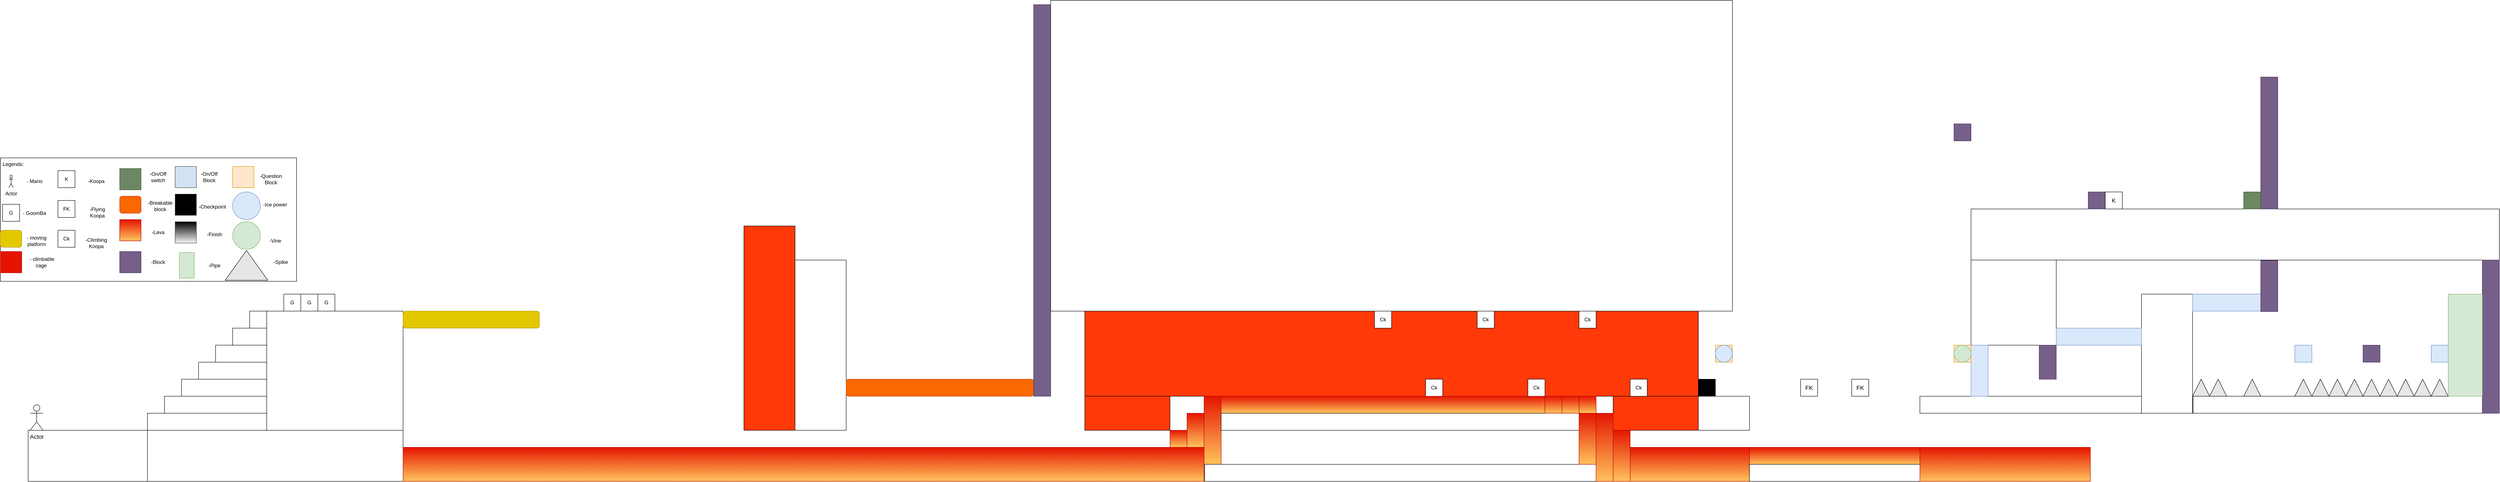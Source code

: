 <mxfile version="20.1.2" type="device" pages="3"><diagram id="BmerYPoDpeGPfqIKX3ft" name="Lvl 1 section 1"><mxGraphModel dx="1202" dy="1615" grid="1" gridSize="10" guides="1" tooltips="1" connect="1" arrows="1" fold="1" page="1" pageScale="1" pageWidth="850" pageHeight="1100" math="0" shadow="0"><root><mxCell id="0"/><mxCell id="1" parent="0"/><mxCell id="6ZKziEtMCGBXj6J6iCUC-13" value="" style="rounded=0;whiteSpace=wrap;html=1;" parent="1" vertex="1"><mxGeometry x="-265" width="695" height="290" as="geometry"/></mxCell><mxCell id="6ZKziEtMCGBXj6J6iCUC-14" value="Legends:&lt;br&gt;" style="text;html=1;strokeColor=none;fillColor=none;align=center;verticalAlign=middle;whiteSpace=wrap;rounded=0;" parent="1" vertex="1"><mxGeometry x="-265" width="60" height="30" as="geometry"/></mxCell><mxCell id="6ZKziEtMCGBXj6J6iCUC-15" value="Actor" style="shape=umlActor;verticalLabelPosition=bottom;verticalAlign=top;html=1;outlineConnect=0;" parent="1" vertex="1"><mxGeometry x="-245" y="40" width="10" height="30" as="geometry"/></mxCell><mxCell id="6ZKziEtMCGBXj6J6iCUC-16" value="- Mario" style="text;html=1;strokeColor=none;fillColor=none;align=center;verticalAlign=middle;whiteSpace=wrap;rounded=0;" parent="1" vertex="1"><mxGeometry x="-215" y="40" width="60" height="30" as="geometry"/></mxCell><mxCell id="6ZKziEtMCGBXj6J6iCUC-17" value="G" style="rounded=0;whiteSpace=wrap;html=1;" parent="1" vertex="1"><mxGeometry x="-260" y="109" width="40" height="40" as="geometry"/></mxCell><mxCell id="6ZKziEtMCGBXj6J6iCUC-19" value="- GoomBa" style="text;html=1;strokeColor=none;fillColor=none;align=center;verticalAlign=middle;whiteSpace=wrap;rounded=0;" parent="1" vertex="1"><mxGeometry x="-215" y="115" width="60" height="30" as="geometry"/></mxCell><mxCell id="6ZKziEtMCGBXj6J6iCUC-20" value="" style="rounded=1;whiteSpace=wrap;html=1;fillColor=#e3c800;fontColor=#000000;strokeColor=#B09500;" parent="1" vertex="1"><mxGeometry x="-265" y="170" width="50" height="40" as="geometry"/></mxCell><mxCell id="6ZKziEtMCGBXj6J6iCUC-21" value="- moving platform" style="text;html=1;strokeColor=none;fillColor=none;align=center;verticalAlign=middle;whiteSpace=wrap;rounded=0;" parent="1" vertex="1"><mxGeometry x="-210" y="180" width="60" height="30" as="geometry"/></mxCell><mxCell id="6ZKziEtMCGBXj6J6iCUC-22" value="" style="rounded=0;whiteSpace=wrap;html=1;fillColor=#e51400;fontColor=#ffffff;strokeColor=#B20000;gradientColor=none;" parent="1" vertex="1"><mxGeometry x="-265" y="220" width="50" height="50" as="geometry"/></mxCell><mxCell id="6ZKziEtMCGBXj6J6iCUC-23" value="- climbable cage&amp;nbsp;" style="text;html=1;strokeColor=none;fillColor=none;align=center;verticalAlign=middle;whiteSpace=wrap;rounded=0;" parent="1" vertex="1"><mxGeometry x="-210" y="230" width="85" height="30" as="geometry"/></mxCell><mxCell id="6ZKziEtMCGBXj6J6iCUC-24" value="K" style="rounded=0;whiteSpace=wrap;html=1;" parent="1" vertex="1"><mxGeometry x="-130" y="30" width="40" height="40" as="geometry"/></mxCell><mxCell id="6ZKziEtMCGBXj6J6iCUC-26" value="-Koopa" style="text;html=1;strokeColor=none;fillColor=none;align=center;verticalAlign=middle;whiteSpace=wrap;rounded=0;" parent="1" vertex="1"><mxGeometry x="-70" y="40" width="60" height="30" as="geometry"/></mxCell><mxCell id="6ZKziEtMCGBXj6J6iCUC-27" value="FK" style="rounded=0;whiteSpace=wrap;html=1;" parent="1" vertex="1"><mxGeometry x="-130" y="100" width="40" height="40" as="geometry"/></mxCell><mxCell id="6ZKziEtMCGBXj6J6iCUC-29" value="-Flying Koopa" style="text;html=1;strokeColor=none;fillColor=none;align=center;verticalAlign=middle;whiteSpace=wrap;rounded=0;" parent="1" vertex="1"><mxGeometry x="-70" y="113" width="65" height="30" as="geometry"/></mxCell><mxCell id="6ZKziEtMCGBXj6J6iCUC-30" value="Ck" style="rounded=0;whiteSpace=wrap;html=1;" parent="1" vertex="1"><mxGeometry x="-130" y="170" width="40" height="40" as="geometry"/></mxCell><mxCell id="6ZKziEtMCGBXj6J6iCUC-32" value="-Climbing Koopa" style="text;html=1;strokeColor=none;fillColor=none;align=center;verticalAlign=middle;whiteSpace=wrap;rounded=0;" parent="1" vertex="1"><mxGeometry x="-70" y="185" width="60" height="30" as="geometry"/></mxCell><mxCell id="6ZKziEtMCGBXj6J6iCUC-33" value="" style="whiteSpace=wrap;html=1;aspect=fixed;fillColor=#6d8764;fontColor=#ffffff;strokeColor=#3A5431;gradientColor=none;" parent="1" vertex="1"><mxGeometry x="15" y="25" width="50" height="50" as="geometry"/></mxCell><mxCell id="6ZKziEtMCGBXj6J6iCUC-34" value="-On/Off switch" style="text;html=1;strokeColor=none;fillColor=none;align=center;verticalAlign=middle;whiteSpace=wrap;rounded=0;" parent="1" vertex="1"><mxGeometry x="75" y="30" width="60" height="30" as="geometry"/></mxCell><mxCell id="6ZKziEtMCGBXj6J6iCUC-35" value="" style="rounded=1;whiteSpace=wrap;html=1;fillColor=#fa6800;fontColor=#000000;strokeColor=#C73500;" parent="1" vertex="1"><mxGeometry x="15" y="90" width="50" height="40" as="geometry"/></mxCell><mxCell id="6ZKziEtMCGBXj6J6iCUC-36" value="-Breakable block" style="text;html=1;strokeColor=none;fillColor=none;align=center;verticalAlign=middle;whiteSpace=wrap;rounded=0;" parent="1" vertex="1"><mxGeometry x="75" y="98" width="70" height="30" as="geometry"/></mxCell><mxCell id="6ZKziEtMCGBXj6J6iCUC-37" value="" style="rounded=0;whiteSpace=wrap;html=1;fillColor=#e51400;fontColor=#ffffff;strokeColor=#B20000;gradientColor=#FFC35C;" parent="1" vertex="1"><mxGeometry x="15" y="145" width="50" height="50" as="geometry"/></mxCell><mxCell id="6ZKziEtMCGBXj6J6iCUC-38" value="-Lava" style="text;html=1;strokeColor=none;fillColor=none;align=center;verticalAlign=middle;whiteSpace=wrap;rounded=0;" parent="1" vertex="1"><mxGeometry x="70" y="160" width="70" height="30" as="geometry"/></mxCell><mxCell id="6ZKziEtMCGBXj6J6iCUC-56" value="" style="rounded=0;whiteSpace=wrap;html=1;fillColor=#76608a;fontColor=#ffffff;strokeColor=#432D57;" parent="1" vertex="1"><mxGeometry x="15" y="220" width="50" height="50" as="geometry"/></mxCell><mxCell id="6ZKziEtMCGBXj6J6iCUC-57" value="-Block" style="text;html=1;strokeColor=none;fillColor=none;align=center;verticalAlign=middle;whiteSpace=wrap;rounded=0;" parent="1" vertex="1"><mxGeometry x="70" y="230" width="70" height="30" as="geometry"/></mxCell><mxCell id="6ZKziEtMCGBXj6J6iCUC-80" value="" style="whiteSpace=wrap;html=1;aspect=fixed;fillColor=#D4E1F5;fontColor=#ffffff;strokeColor=#3A5431;gradientColor=none;" parent="1" vertex="1"><mxGeometry x="145" y="20" width="50" height="50" as="geometry"/></mxCell><mxCell id="6ZKziEtMCGBXj6J6iCUC-81" value="-On/Off Block" style="text;html=1;strokeColor=none;fillColor=none;align=center;verticalAlign=middle;whiteSpace=wrap;rounded=0;" parent="1" vertex="1"><mxGeometry x="195" y="30" width="60" height="30" as="geometry"/></mxCell><mxCell id="6ZKziEtMCGBXj6J6iCUC-108" value="" style="whiteSpace=wrap;html=1;aspect=fixed;fillColor=#000000;fontColor=#ffffff;strokeColor=#3A5431;gradientColor=none;" parent="1" vertex="1"><mxGeometry x="145" y="85" width="50" height="50" as="geometry"/></mxCell><mxCell id="6ZKziEtMCGBXj6J6iCUC-109" value="-Checkpoint" style="text;html=1;strokeColor=none;fillColor=none;align=center;verticalAlign=middle;whiteSpace=wrap;rounded=0;" parent="1" vertex="1"><mxGeometry x="195" y="100" width="75" height="30" as="geometry"/></mxCell><mxCell id="6ZKziEtMCGBXj6J6iCUC-110" value="" style="whiteSpace=wrap;html=1;aspect=fixed;fillColor=#000000;fontColor=#ffffff;strokeColor=#3A5431;gradientColor=#F5F5F5;" parent="1" vertex="1"><mxGeometry x="145" y="150" width="50" height="50" as="geometry"/></mxCell><mxCell id="6ZKziEtMCGBXj6J6iCUC-111" value="-Finish" style="text;html=1;strokeColor=none;fillColor=none;align=center;verticalAlign=middle;whiteSpace=wrap;rounded=0;" parent="1" vertex="1"><mxGeometry x="200" y="165" width="75" height="30" as="geometry"/></mxCell><mxCell id="6ZKziEtMCGBXj6J6iCUC-113" value="" style="rounded=0;whiteSpace=wrap;html=1;fontSize=27;fillColor=#d5e8d4;strokeColor=#82b366;" parent="1" vertex="1"><mxGeometry x="155" y="222.5" width="35" height="60" as="geometry"/></mxCell><mxCell id="6ZKziEtMCGBXj6J6iCUC-115" value="-Pipe" style="text;html=1;strokeColor=none;fillColor=none;align=center;verticalAlign=middle;whiteSpace=wrap;rounded=0;" parent="1" vertex="1"><mxGeometry x="200" y="237.5" width="75" height="30" as="geometry"/></mxCell><mxCell id="6ZKziEtMCGBXj6J6iCUC-116" value="" style="whiteSpace=wrap;html=1;aspect=fixed;fontSize=27;fillColor=#ffe6cc;strokeColor=#d79b00;" parent="1" vertex="1"><mxGeometry x="280" y="20" width="50" height="50" as="geometry"/></mxCell><mxCell id="6ZKziEtMCGBXj6J6iCUC-117" value="-Question Block" style="text;html=1;strokeColor=none;fillColor=none;align=center;verticalAlign=middle;whiteSpace=wrap;rounded=0;" parent="1" vertex="1"><mxGeometry x="340" y="35" width="60" height="30" as="geometry"/></mxCell><mxCell id="6ZKziEtMCGBXj6J6iCUC-119" value="" style="ellipse;whiteSpace=wrap;html=1;aspect=fixed;fontSize=27;fillColor=#dae8fc;strokeColor=#6c8ebf;" parent="1" vertex="1"><mxGeometry x="280" y="80" width="65" height="65" as="geometry"/></mxCell><mxCell id="6ZKziEtMCGBXj6J6iCUC-120" value="-Ice power" style="text;html=1;strokeColor=none;fillColor=none;align=center;verticalAlign=middle;whiteSpace=wrap;rounded=0;" parent="1" vertex="1"><mxGeometry x="350" y="95" width="60" height="30" as="geometry"/></mxCell><mxCell id="6ZKziEtMCGBXj6J6iCUC-139" value="" style="ellipse;whiteSpace=wrap;html=1;aspect=fixed;fontSize=27;fillColor=#d5e8d4;strokeColor=#82b366;" parent="1" vertex="1"><mxGeometry x="280" y="150" width="65" height="65" as="geometry"/></mxCell><mxCell id="6ZKziEtMCGBXj6J6iCUC-140" value="-Vine" style="text;html=1;strokeColor=none;fillColor=none;align=center;verticalAlign=middle;whiteSpace=wrap;rounded=0;" parent="1" vertex="1"><mxGeometry x="350" y="180" width="60" height="30" as="geometry"/></mxCell><mxCell id="6ZKziEtMCGBXj6J6iCUC-152" value="" style="verticalLabelPosition=bottom;verticalAlign=top;html=1;shape=mxgraph.basic.acute_triangle;dx=0.5;glass=0;fontSize=10;fillColor=#E6E6E6;gradientColor=none;" parent="1" vertex="1"><mxGeometry x="262.5" y="217.5" width="100" height="70" as="geometry"/></mxCell><mxCell id="6ZKziEtMCGBXj6J6iCUC-153" value="-Spike" style="text;html=1;strokeColor=none;fillColor=none;align=center;verticalAlign=middle;whiteSpace=wrap;rounded=0;" parent="1" vertex="1"><mxGeometry x="362.5" y="230" width="60" height="30" as="geometry"/></mxCell><mxCell id="9QrbmKPVnweyt4bXr3ht-1" value="" style="rounded=0;whiteSpace=wrap;html=1;fontSize=14;fillColor=#FFFFFF;gradientColor=none;" vertex="1" parent="1"><mxGeometry x="-200" y="640" width="280" height="120" as="geometry"/></mxCell><mxCell id="9QrbmKPVnweyt4bXr3ht-2" value="Actor" style="shape=umlActor;verticalLabelPosition=bottom;verticalAlign=top;html=1;outlineConnect=0;fontSize=14;fillColor=#FFFFFF;gradientColor=none;" vertex="1" parent="1"><mxGeometry x="-195" y="580" width="30" height="60" as="geometry"/></mxCell><mxCell id="9QrbmKPVnweyt4bXr3ht-3" value="" style="rounded=0;whiteSpace=wrap;html=1;fontSize=14;fillColor=#FFFFFF;gradientColor=none;" vertex="1" parent="1"><mxGeometry x="80" y="640" width="600" height="120" as="geometry"/></mxCell><mxCell id="9QrbmKPVnweyt4bXr3ht-5" value="" style="rounded=0;whiteSpace=wrap;html=1;fontSize=14;fillColor=#FFFFFF;gradientColor=none;" vertex="1" parent="1"><mxGeometry x="360" y="360" width="320" height="280" as="geometry"/></mxCell><mxCell id="9QrbmKPVnweyt4bXr3ht-6" value="" style="rounded=0;whiteSpace=wrap;html=1;fontSize=14;fillColor=#FFFFFF;gradientColor=none;" vertex="1" parent="1"><mxGeometry x="80" y="600" width="280" height="40" as="geometry"/></mxCell><mxCell id="9QrbmKPVnweyt4bXr3ht-7" value="" style="rounded=0;whiteSpace=wrap;html=1;fontSize=14;fillColor=#FFFFFF;gradientColor=none;" vertex="1" parent="1"><mxGeometry x="120" y="560" width="240" height="40" as="geometry"/></mxCell><mxCell id="9QrbmKPVnweyt4bXr3ht-8" value="" style="rounded=0;whiteSpace=wrap;html=1;fontSize=14;fillColor=#FFFFFF;gradientColor=none;" vertex="1" parent="1"><mxGeometry x="160" y="520" width="200" height="40" as="geometry"/></mxCell><mxCell id="9QrbmKPVnweyt4bXr3ht-9" value="" style="rounded=0;whiteSpace=wrap;html=1;fontSize=14;fillColor=#FFFFFF;gradientColor=none;" vertex="1" parent="1"><mxGeometry x="200" y="480" width="160" height="40" as="geometry"/></mxCell><mxCell id="9QrbmKPVnweyt4bXr3ht-10" value="" style="rounded=0;whiteSpace=wrap;html=1;fontSize=14;fillColor=#FFFFFF;gradientColor=none;" vertex="1" parent="1"><mxGeometry x="280" y="400" width="80" height="40" as="geometry"/></mxCell><mxCell id="9QrbmKPVnweyt4bXr3ht-11" value="" style="rounded=0;whiteSpace=wrap;html=1;fontSize=14;fillColor=#FFFFFF;gradientColor=none;" vertex="1" parent="1"><mxGeometry x="240" y="440" width="120" height="40" as="geometry"/></mxCell><mxCell id="9QrbmKPVnweyt4bXr3ht-12" value="" style="rounded=0;whiteSpace=wrap;html=1;fontSize=14;fillColor=#FFFFFF;gradientColor=none;" vertex="1" parent="1"><mxGeometry x="320" y="360" width="40" height="40" as="geometry"/></mxCell><mxCell id="9QrbmKPVnweyt4bXr3ht-13" value="G" style="rounded=0;whiteSpace=wrap;html=1;" vertex="1" parent="1"><mxGeometry x="400" y="320" width="40" height="40" as="geometry"/></mxCell><mxCell id="9QrbmKPVnweyt4bXr3ht-14" value="G" style="rounded=0;whiteSpace=wrap;html=1;" vertex="1" parent="1"><mxGeometry x="440" y="320" width="40" height="40" as="geometry"/></mxCell><mxCell id="9QrbmKPVnweyt4bXr3ht-15" value="G" style="rounded=0;whiteSpace=wrap;html=1;" vertex="1" parent="1"><mxGeometry x="480" y="320" width="40" height="40" as="geometry"/></mxCell><mxCell id="9QrbmKPVnweyt4bXr3ht-18" value="" style="rounded=1;whiteSpace=wrap;html=1;fillColor=#e3c800;fontColor=#000000;strokeColor=#B09500;" vertex="1" parent="1"><mxGeometry x="680" y="360" width="320" height="40" as="geometry"/></mxCell><mxCell id="9QrbmKPVnweyt4bXr3ht-19" value="" style="rounded=0;whiteSpace=wrap;html=1;fontSize=14;fillColor=#FF3908;gradientColor=none;" vertex="1" parent="1"><mxGeometry x="1480" y="160" width="120" height="480" as="geometry"/></mxCell><mxCell id="9QrbmKPVnweyt4bXr3ht-20" value="" style="rounded=0;whiteSpace=wrap;html=1;fontSize=14;" vertex="1" parent="1"><mxGeometry x="1600" y="240" width="120" height="400" as="geometry"/></mxCell><mxCell id="9QrbmKPVnweyt4bXr3ht-21" value="" style="rounded=1;whiteSpace=wrap;html=1;fillColor=#fa6800;fontColor=#000000;strokeColor=#C73500;" vertex="1" parent="1"><mxGeometry x="1720" y="520" width="440" height="40" as="geometry"/></mxCell><mxCell id="9QrbmKPVnweyt4bXr3ht-22" value="" style="rounded=0;whiteSpace=wrap;html=1;fillColor=#76608a;fontColor=#ffffff;strokeColor=#432D57;" vertex="1" parent="1"><mxGeometry x="2160" y="-360" width="40" height="920" as="geometry"/></mxCell><mxCell id="9QrbmKPVnweyt4bXr3ht-23" value="" style="rounded=0;whiteSpace=wrap;html=1;fontSize=14;fillColor=#FF3908;gradientColor=none;" vertex="1" parent="1"><mxGeometry x="2280" y="360" width="200" height="280" as="geometry"/></mxCell><mxCell id="9QrbmKPVnweyt4bXr3ht-25" value="" style="rounded=0;whiteSpace=wrap;html=1;fontSize=14;" vertex="1" parent="1"><mxGeometry x="2200" y="-370" width="1600" height="730" as="geometry"/></mxCell><mxCell id="9QrbmKPVnweyt4bXr3ht-26" value="" style="rounded=0;whiteSpace=wrap;html=1;fontSize=14;fillColor=#FF3908;gradientColor=none;" vertex="1" parent="1"><mxGeometry x="3520" y="360" width="200" height="280" as="geometry"/></mxCell><mxCell id="9QrbmKPVnweyt4bXr3ht-24" value="" style="rounded=0;whiteSpace=wrap;html=1;fontSize=14;fillColor=#FF3908;gradientColor=none;" vertex="1" parent="1"><mxGeometry x="2280" y="360" width="1440" height="200" as="geometry"/></mxCell><mxCell id="9QrbmKPVnweyt4bXr3ht-27" value="Ck" style="rounded=0;whiteSpace=wrap;html=1;" vertex="1" parent="1"><mxGeometry x="3560" y="520" width="40" height="40" as="geometry"/></mxCell><mxCell id="9QrbmKPVnweyt4bXr3ht-29" value="Ck" style="rounded=0;whiteSpace=wrap;html=1;" vertex="1" parent="1"><mxGeometry x="3440" y="360" width="40" height="40" as="geometry"/></mxCell><mxCell id="9QrbmKPVnweyt4bXr3ht-30" value="Ck" style="rounded=0;whiteSpace=wrap;html=1;" vertex="1" parent="1"><mxGeometry x="3320" y="520" width="40" height="40" as="geometry"/></mxCell><mxCell id="9QrbmKPVnweyt4bXr3ht-31" value="Ck" style="rounded=0;whiteSpace=wrap;html=1;" vertex="1" parent="1"><mxGeometry x="3201" y="360" width="40" height="40" as="geometry"/></mxCell><mxCell id="9QrbmKPVnweyt4bXr3ht-32" value="Ck" style="rounded=0;whiteSpace=wrap;html=1;" vertex="1" parent="1"><mxGeometry x="3080" y="520" width="40" height="40" as="geometry"/></mxCell><mxCell id="9QrbmKPVnweyt4bXr3ht-33" value="Ck" style="rounded=0;whiteSpace=wrap;html=1;" vertex="1" parent="1"><mxGeometry x="2960" y="360" width="40" height="40" as="geometry"/></mxCell><mxCell id="9QrbmKPVnweyt4bXr3ht-34" value="" style="rounded=0;whiteSpace=wrap;html=1;fillColor=#e51400;fontColor=#ffffff;strokeColor=#B20000;gradientColor=#FFC35C;" vertex="1" parent="1"><mxGeometry x="680" y="680" width="1880" height="80" as="geometry"/></mxCell><mxCell id="9QrbmKPVnweyt4bXr3ht-35" value="" style="rounded=0;whiteSpace=wrap;html=1;fillColor=#e51400;fontColor=#ffffff;strokeColor=#B20000;gradientColor=#FFC35C;" vertex="1" parent="1"><mxGeometry x="2480" y="640" width="40" height="40" as="geometry"/></mxCell><mxCell id="9QrbmKPVnweyt4bXr3ht-36" value="" style="rounded=0;whiteSpace=wrap;html=1;fillColor=#e51400;fontColor=#ffffff;strokeColor=#B20000;gradientColor=#FFC35C;" vertex="1" parent="1"><mxGeometry x="2520" y="600" width="40" height="80" as="geometry"/></mxCell><mxCell id="9QrbmKPVnweyt4bXr3ht-37" value="" style="rounded=0;whiteSpace=wrap;html=1;fillColor=#e51400;fontColor=#ffffff;strokeColor=#B20000;gradientColor=#FFC35C;" vertex="1" parent="1"><mxGeometry x="2560" y="560" width="40" height="160" as="geometry"/></mxCell><mxCell id="9QrbmKPVnweyt4bXr3ht-38" value="" style="rounded=0;whiteSpace=wrap;html=1;fillColor=#e51400;fontColor=#ffffff;strokeColor=#B20000;gradientColor=#FFC35C;" vertex="1" parent="1"><mxGeometry x="2600" y="560" width="760" height="40" as="geometry"/></mxCell><mxCell id="9QrbmKPVnweyt4bXr3ht-39" value="" style="rounded=0;whiteSpace=wrap;html=1;fontSize=14;" vertex="1" parent="1"><mxGeometry x="2600" y="600" width="840" height="40" as="geometry"/></mxCell><mxCell id="9QrbmKPVnweyt4bXr3ht-40" value="" style="rounded=0;whiteSpace=wrap;html=1;fontSize=14;" vertex="1" parent="1"><mxGeometry x="2561" y="720" width="919" height="40" as="geometry"/></mxCell><mxCell id="9QrbmKPVnweyt4bXr3ht-41" value="" style="rounded=0;whiteSpace=wrap;html=1;fillColor=#e51400;fontColor=#ffffff;strokeColor=#B20000;gradientColor=#FFC35C;" vertex="1" parent="1"><mxGeometry x="3440" y="600" width="40" height="120" as="geometry"/></mxCell><mxCell id="9QrbmKPVnweyt4bXr3ht-42" value="" style="rounded=0;whiteSpace=wrap;html=1;fillColor=#e51400;fontColor=#ffffff;strokeColor=#B20000;gradientColor=#FFC35C;" vertex="1" parent="1"><mxGeometry x="3480" y="600" width="40" height="160" as="geometry"/></mxCell><mxCell id="9QrbmKPVnweyt4bXr3ht-43" value="" style="rounded=0;whiteSpace=wrap;html=1;fillColor=#e51400;fontColor=#ffffff;strokeColor=#B20000;gradientColor=#FFC35C;" vertex="1" parent="1"><mxGeometry x="3360" y="560" width="40" height="40" as="geometry"/></mxCell><mxCell id="9QrbmKPVnweyt4bXr3ht-44" value="" style="rounded=0;whiteSpace=wrap;html=1;fillColor=#e51400;fontColor=#ffffff;strokeColor=#B20000;gradientColor=#FFC35C;" vertex="1" parent="1"><mxGeometry x="3400" y="560" width="40" height="40" as="geometry"/></mxCell><mxCell id="9QrbmKPVnweyt4bXr3ht-45" value="" style="rounded=0;whiteSpace=wrap;html=1;fillColor=#e51400;fontColor=#ffffff;strokeColor=#B20000;gradientColor=#FFC35C;" vertex="1" parent="1"><mxGeometry x="3520" y="640" width="40" height="120" as="geometry"/></mxCell><mxCell id="9QrbmKPVnweyt4bXr3ht-46" value="" style="rounded=0;whiteSpace=wrap;html=1;fillColor=#e51400;fontColor=#ffffff;strokeColor=#B20000;gradientColor=#FFC35C;" vertex="1" parent="1"><mxGeometry x="3440" y="560" width="40" height="40" as="geometry"/></mxCell><mxCell id="9QrbmKPVnweyt4bXr3ht-47" value="" style="rounded=0;whiteSpace=wrap;html=1;fillColor=#e51400;fontColor=#ffffff;strokeColor=#B20000;gradientColor=#FFC35C;" vertex="1" parent="1"><mxGeometry x="3560" y="680" width="280" height="80" as="geometry"/></mxCell><mxCell id="9QrbmKPVnweyt4bXr3ht-48" value="" style="rounded=0;whiteSpace=wrap;html=1;fontSize=14;" vertex="1" parent="1"><mxGeometry x="3720" y="560" width="120" height="80" as="geometry"/></mxCell><mxCell id="9QrbmKPVnweyt4bXr3ht-49" value="" style="whiteSpace=wrap;html=1;aspect=fixed;fontSize=14;fillColor=#000000;gradientColor=none;" vertex="1" parent="1"><mxGeometry x="3720" y="520" width="40" height="40" as="geometry"/></mxCell><mxCell id="9QrbmKPVnweyt4bXr3ht-50" value="" style="whiteSpace=wrap;html=1;aspect=fixed;fontSize=27;fillColor=#ffe6cc;strokeColor=#d79b00;" vertex="1" parent="1"><mxGeometry x="3760" y="440" width="40" height="40" as="geometry"/></mxCell><mxCell id="9QrbmKPVnweyt4bXr3ht-51" value="" style="ellipse;whiteSpace=wrap;html=1;aspect=fixed;fontSize=14;fillColor=#dae8fc;strokeColor=#6c8ebf;" vertex="1" parent="1"><mxGeometry x="3760" y="440" width="40" height="40" as="geometry"/></mxCell><mxCell id="9QrbmKPVnweyt4bXr3ht-52" value="" style="rounded=0;whiteSpace=wrap;html=1;fillColor=#e51400;fontColor=#ffffff;strokeColor=#B20000;gradientColor=#FFC35C;" vertex="1" parent="1"><mxGeometry x="3840" y="680" width="400" height="40" as="geometry"/></mxCell><mxCell id="9QrbmKPVnweyt4bXr3ht-53" value="" style="rounded=0;whiteSpace=wrap;html=1;fontSize=14;" vertex="1" parent="1"><mxGeometry x="3840" y="720" width="400" height="40" as="geometry"/></mxCell><mxCell id="9QrbmKPVnweyt4bXr3ht-54" value="" style="rounded=0;whiteSpace=wrap;html=1;fillColor=#e51400;fontColor=#ffffff;strokeColor=#B20000;gradientColor=#FFC35C;" vertex="1" parent="1"><mxGeometry x="4240" y="680" width="400" height="80" as="geometry"/></mxCell><mxCell id="9QrbmKPVnweyt4bXr3ht-55" value="FK" style="rounded=0;whiteSpace=wrap;html=1;fontSize=14;" vertex="1" parent="1"><mxGeometry x="3960" y="520" width="40" height="40" as="geometry"/></mxCell><mxCell id="9QrbmKPVnweyt4bXr3ht-56" value="FK" style="rounded=0;whiteSpace=wrap;html=1;fontSize=14;" vertex="1" parent="1"><mxGeometry x="4080" y="520" width="40" height="40" as="geometry"/></mxCell><mxCell id="9QrbmKPVnweyt4bXr3ht-57" value="" style="rounded=0;whiteSpace=wrap;html=1;fontSize=14;" vertex="1" parent="1"><mxGeometry x="4240" y="560" width="520" height="40" as="geometry"/></mxCell><mxCell id="9QrbmKPVnweyt4bXr3ht-58" value="" style="rounded=0;whiteSpace=wrap;html=1;fontSize=14;" vertex="1" parent="1"><mxGeometry x="4760" y="320" width="120" height="280" as="geometry"/></mxCell><mxCell id="9QrbmKPVnweyt4bXr3ht-60" value="" style="rounded=0;whiteSpace=wrap;html=1;fontSize=14;" vertex="1" parent="1"><mxGeometry x="4360" y="240" width="200" height="200" as="geometry"/></mxCell><mxCell id="9QrbmKPVnweyt4bXr3ht-61" value="" style="rounded=0;whiteSpace=wrap;html=1;fillColor=#76608a;fontColor=#ffffff;strokeColor=#432D57;" vertex="1" parent="1"><mxGeometry x="4520" y="440" width="40" height="80" as="geometry"/></mxCell><mxCell id="9QrbmKPVnweyt4bXr3ht-63" value="" style="rounded=0;whiteSpace=wrap;html=1;fontSize=14;fillColor=#dae8fc;strokeColor=#6c8ebf;" vertex="1" parent="1"><mxGeometry x="4360" y="440" width="40" height="120" as="geometry"/></mxCell><mxCell id="9QrbmKPVnweyt4bXr3ht-65" value="" style="rounded=0;whiteSpace=wrap;html=1;fontSize=14;fillColor=#dae8fc;strokeColor=#6c8ebf;" vertex="1" parent="1"><mxGeometry x="4560" y="400" width="200" height="40" as="geometry"/></mxCell><mxCell id="9QrbmKPVnweyt4bXr3ht-66" value="" style="rounded=0;whiteSpace=wrap;html=1;fontSize=14;" vertex="1" parent="1"><mxGeometry x="4360" y="120" width="1240" height="120" as="geometry"/></mxCell><mxCell id="9QrbmKPVnweyt4bXr3ht-67" value="" style="rounded=0;whiteSpace=wrap;html=1;fontSize=14;fillColor=#dae8fc;strokeColor=#6c8ebf;" vertex="1" parent="1"><mxGeometry x="4880" y="320" width="160" height="40" as="geometry"/></mxCell><mxCell id="9QrbmKPVnweyt4bXr3ht-68" value="" style="rounded=0;whiteSpace=wrap;html=1;fillColor=#76608a;fontColor=#ffffff;strokeColor=#432D57;" vertex="1" parent="1"><mxGeometry x="5040" y="241" width="40" height="120" as="geometry"/></mxCell><mxCell id="9QrbmKPVnweyt4bXr3ht-69" value="" style="rounded=0;whiteSpace=wrap;html=1;fontSize=14;" vertex="1" parent="1"><mxGeometry x="4881" y="560" width="679" height="40" as="geometry"/></mxCell><mxCell id="9QrbmKPVnweyt4bXr3ht-70" value="" style="rounded=0;whiteSpace=wrap;html=1;fillColor=#76608a;fontColor=#ffffff;strokeColor=#432D57;" vertex="1" parent="1"><mxGeometry x="5560" y="240" width="40" height="360" as="geometry"/></mxCell><mxCell id="9QrbmKPVnweyt4bXr3ht-71" value="" style="rounded=0;whiteSpace=wrap;html=1;fontSize=14;fillColor=#dae8fc;strokeColor=#6c8ebf;" vertex="1" parent="1"><mxGeometry x="5120" y="440" width="40" height="40" as="geometry"/></mxCell><mxCell id="9QrbmKPVnweyt4bXr3ht-72" value="" style="rounded=0;whiteSpace=wrap;html=1;fillColor=#76608a;fontColor=#ffffff;strokeColor=#432D57;" vertex="1" parent="1"><mxGeometry x="5280" y="440" width="40" height="40" as="geometry"/></mxCell><mxCell id="9QrbmKPVnweyt4bXr3ht-73" value="" style="rounded=0;whiteSpace=wrap;html=1;fontSize=14;fillColor=#dae8fc;strokeColor=#6c8ebf;" vertex="1" parent="1"><mxGeometry x="5440" y="440" width="40" height="40" as="geometry"/></mxCell><mxCell id="9QrbmKPVnweyt4bXr3ht-74" value="" style="rounded=0;whiteSpace=wrap;html=1;fontSize=27;fillColor=#d5e8d4;strokeColor=#82b366;" vertex="1" parent="1"><mxGeometry x="5480" y="320" width="80" height="240" as="geometry"/></mxCell><mxCell id="9QrbmKPVnweyt4bXr3ht-76" value="" style="verticalLabelPosition=bottom;verticalAlign=top;html=1;shape=mxgraph.basic.acute_triangle;dx=0.5;glass=0;fontSize=10;fillColor=#E6E6E6;gradientColor=none;" vertex="1" parent="1"><mxGeometry x="4880" y="520" width="40" height="40" as="geometry"/></mxCell><mxCell id="9QrbmKPVnweyt4bXr3ht-77" value="" style="verticalLabelPosition=bottom;verticalAlign=top;html=1;shape=mxgraph.basic.acute_triangle;dx=0.5;glass=0;fontSize=10;fillColor=#E6E6E6;gradientColor=none;" vertex="1" parent="1"><mxGeometry x="4920" y="520" width="40" height="40" as="geometry"/></mxCell><mxCell id="9QrbmKPVnweyt4bXr3ht-78" value="" style="verticalLabelPosition=bottom;verticalAlign=top;html=1;shape=mxgraph.basic.acute_triangle;dx=0.5;glass=0;fontSize=10;fillColor=#E6E6E6;gradientColor=none;" vertex="1" parent="1"><mxGeometry x="5000" y="520" width="40" height="40" as="geometry"/></mxCell><mxCell id="9QrbmKPVnweyt4bXr3ht-79" value="" style="verticalLabelPosition=bottom;verticalAlign=top;html=1;shape=mxgraph.basic.acute_triangle;dx=0.5;glass=0;fontSize=10;fillColor=#E6E6E6;gradientColor=none;" vertex="1" parent="1"><mxGeometry x="5120" y="520" width="40" height="40" as="geometry"/></mxCell><mxCell id="9QrbmKPVnweyt4bXr3ht-80" value="" style="verticalLabelPosition=bottom;verticalAlign=top;html=1;shape=mxgraph.basic.acute_triangle;dx=0.5;glass=0;fontSize=10;fillColor=#E6E6E6;gradientColor=none;" vertex="1" parent="1"><mxGeometry x="5160" y="520" width="40" height="40" as="geometry"/></mxCell><mxCell id="9QrbmKPVnweyt4bXr3ht-81" value="" style="verticalLabelPosition=bottom;verticalAlign=top;html=1;shape=mxgraph.basic.acute_triangle;dx=0.5;glass=0;fontSize=10;fillColor=#E6E6E6;gradientColor=none;" vertex="1" parent="1"><mxGeometry x="5200" y="520" width="40" height="40" as="geometry"/></mxCell><mxCell id="9QrbmKPVnweyt4bXr3ht-82" value="" style="verticalLabelPosition=bottom;verticalAlign=top;html=1;shape=mxgraph.basic.acute_triangle;dx=0.5;glass=0;fontSize=10;fillColor=#E6E6E6;gradientColor=none;" vertex="1" parent="1"><mxGeometry x="5240" y="520" width="40" height="40" as="geometry"/></mxCell><mxCell id="9QrbmKPVnweyt4bXr3ht-83" value="" style="verticalLabelPosition=bottom;verticalAlign=top;html=1;shape=mxgraph.basic.acute_triangle;dx=0.5;glass=0;fontSize=10;fillColor=#E6E6E6;gradientColor=none;" vertex="1" parent="1"><mxGeometry x="5280" y="520" width="40" height="40" as="geometry"/></mxCell><mxCell id="9QrbmKPVnweyt4bXr3ht-84" value="" style="verticalLabelPosition=bottom;verticalAlign=top;html=1;shape=mxgraph.basic.acute_triangle;dx=0.5;glass=0;fontSize=10;fillColor=#E6E6E6;gradientColor=none;" vertex="1" parent="1"><mxGeometry x="5320" y="520" width="40" height="40" as="geometry"/></mxCell><mxCell id="9QrbmKPVnweyt4bXr3ht-85" value="" style="verticalLabelPosition=bottom;verticalAlign=top;html=1;shape=mxgraph.basic.acute_triangle;dx=0.5;glass=0;fontSize=10;fillColor=#E6E6E6;gradientColor=none;" vertex="1" parent="1"><mxGeometry x="5360" y="520" width="40" height="40" as="geometry"/></mxCell><mxCell id="9QrbmKPVnweyt4bXr3ht-86" value="" style="verticalLabelPosition=bottom;verticalAlign=top;html=1;shape=mxgraph.basic.acute_triangle;dx=0.5;glass=0;fontSize=10;fillColor=#E6E6E6;gradientColor=none;" vertex="1" parent="1"><mxGeometry x="5400" y="520" width="40" height="40" as="geometry"/></mxCell><mxCell id="9QrbmKPVnweyt4bXr3ht-87" value="" style="verticalLabelPosition=bottom;verticalAlign=top;html=1;shape=mxgraph.basic.acute_triangle;dx=0.5;glass=0;fontSize=10;fillColor=#E6E6E6;gradientColor=none;" vertex="1" parent="1"><mxGeometry x="5440" y="520" width="40" height="40" as="geometry"/></mxCell><mxCell id="9QrbmKPVnweyt4bXr3ht-88" value="" style="whiteSpace=wrap;html=1;aspect=fixed;fontSize=27;fillColor=#ffe6cc;strokeColor=#d79b00;" vertex="1" parent="1"><mxGeometry x="4320" y="440" width="40" height="40" as="geometry"/></mxCell><mxCell id="9QrbmKPVnweyt4bXr3ht-89" value="" style="ellipse;whiteSpace=wrap;html=1;aspect=fixed;fontSize=14;fillColor=#d5e8d4;strokeColor=#82b366;" vertex="1" parent="1"><mxGeometry x="4320" y="440" width="40" height="40" as="geometry"/></mxCell><mxCell id="9QrbmKPVnweyt4bXr3ht-90" value="" style="rounded=0;whiteSpace=wrap;html=1;fillColor=#76608a;fontColor=#ffffff;strokeColor=#432D57;" vertex="1" parent="1"><mxGeometry x="4320" y="-80" width="40" height="40" as="geometry"/></mxCell><mxCell id="9QrbmKPVnweyt4bXr3ht-91" value="" style="rounded=0;whiteSpace=wrap;html=1;fillColor=#76608a;fontColor=#ffffff;strokeColor=#432D57;" vertex="1" parent="1"><mxGeometry x="4635" y="80" width="40" height="40" as="geometry"/></mxCell><mxCell id="9QrbmKPVnweyt4bXr3ht-92" value="" style="rounded=0;whiteSpace=wrap;html=1;fillColor=#76608a;fontColor=#ffffff;strokeColor=#432D57;" vertex="1" parent="1"><mxGeometry x="5040" y="-190" width="40" height="310" as="geometry"/></mxCell><mxCell id="9QrbmKPVnweyt4bXr3ht-93" value="" style="whiteSpace=wrap;html=1;aspect=fixed;fillColor=#6d8764;fontColor=#ffffff;strokeColor=#3A5431;gradientColor=none;" vertex="1" parent="1"><mxGeometry x="5000" y="80" width="40" height="40" as="geometry"/></mxCell><mxCell id="9QrbmKPVnweyt4bXr3ht-94" value="K" style="rounded=0;whiteSpace=wrap;html=1;fontSize=14;" vertex="1" parent="1"><mxGeometry x="4675" y="80" width="40" height="40" as="geometry"/></mxCell></root></mxGraphModel></diagram><diagram id="p6G6T5XqTYqQ2NuUEBP8" name="lvl1 section 2"><mxGraphModel dx="1800" dy="2490" grid="1" gridSize="10" guides="1" tooltips="1" connect="1" arrows="1" fold="1" page="1" pageScale="1" pageWidth="850" pageHeight="1100" math="0" shadow="0"><root><mxCell id="0"/><mxCell id="1" parent="0"/><mxCell id="tFbYFNeuXnBQx-OEbdUE-1" value="" style="rounded=0;whiteSpace=wrap;html=1;" vertex="1" parent="1"><mxGeometry x="-813" y="-120" width="813" height="290" as="geometry"/></mxCell><mxCell id="tFbYFNeuXnBQx-OEbdUE-2" value="Legends:&lt;br&gt;" style="text;html=1;strokeColor=none;fillColor=none;align=center;verticalAlign=middle;whiteSpace=wrap;rounded=0;" vertex="1" parent="1"><mxGeometry x="-815" y="-120" width="60" height="30" as="geometry"/></mxCell><mxCell id="tFbYFNeuXnBQx-OEbdUE-3" value="Actor" style="shape=umlActor;verticalLabelPosition=bottom;verticalAlign=top;html=1;outlineConnect=0;" vertex="1" parent="1"><mxGeometry x="-795" y="-80" width="10" height="30" as="geometry"/></mxCell><mxCell id="tFbYFNeuXnBQx-OEbdUE-4" value="- Mario" style="text;html=1;strokeColor=none;fillColor=none;align=center;verticalAlign=middle;whiteSpace=wrap;rounded=0;" vertex="1" parent="1"><mxGeometry x="-765" y="-80" width="60" height="30" as="geometry"/></mxCell><mxCell id="tFbYFNeuXnBQx-OEbdUE-12" value="" style="rounded=0;whiteSpace=wrap;html=1;" vertex="1" parent="1"><mxGeometry x="-680" y="-95" width="40" height="60" as="geometry"/></mxCell><mxCell id="tFbYFNeuXnBQx-OEbdUE-13" value="K" style="text;html=1;strokeColor=none;fillColor=none;align=center;verticalAlign=middle;whiteSpace=wrap;rounded=0;" vertex="1" parent="1"><mxGeometry x="-690" y="-80" width="60" height="30" as="geometry"/></mxCell><mxCell id="tFbYFNeuXnBQx-OEbdUE-14" value="-Koopa" style="text;html=1;strokeColor=none;fillColor=none;align=center;verticalAlign=middle;whiteSpace=wrap;rounded=0;" vertex="1" parent="1"><mxGeometry x="-620" y="-80" width="60" height="30" as="geometry"/></mxCell><mxCell id="tFbYFNeuXnBQx-OEbdUE-15" value="" style="rounded=0;whiteSpace=wrap;html=1;" vertex="1" parent="1"><mxGeometry x="-680" y="-22" width="40" height="60" as="geometry"/></mxCell><mxCell id="tFbYFNeuXnBQx-OEbdUE-16" value="FK" style="text;html=1;strokeColor=none;fillColor=none;align=center;verticalAlign=middle;whiteSpace=wrap;rounded=0;" vertex="1" parent="1"><mxGeometry x="-690" y="-7" width="60" height="30" as="geometry"/></mxCell><mxCell id="tFbYFNeuXnBQx-OEbdUE-17" value="-Flying Koopa" style="text;html=1;strokeColor=none;fillColor=none;align=center;verticalAlign=middle;whiteSpace=wrap;rounded=0;" vertex="1" parent="1"><mxGeometry x="-620" y="-7" width="65" height="30" as="geometry"/></mxCell><mxCell id="tFbYFNeuXnBQx-OEbdUE-23" value="" style="rounded=1;whiteSpace=wrap;html=1;fillColor=#fa6800;fontColor=#000000;strokeColor=#C73500;" vertex="1" parent="1"><mxGeometry x="-535" y="-95" width="50" height="40" as="geometry"/></mxCell><mxCell id="tFbYFNeuXnBQx-OEbdUE-24" value="-Breakable block" style="text;html=1;strokeColor=none;fillColor=none;align=center;verticalAlign=middle;whiteSpace=wrap;rounded=0;" vertex="1" parent="1"><mxGeometry x="-475" y="-87" width="70" height="30" as="geometry"/></mxCell><mxCell id="tFbYFNeuXnBQx-OEbdUE-25" value="" style="rounded=0;whiteSpace=wrap;html=1;fillColor=#e51400;fontColor=#ffffff;strokeColor=#B20000;gradientColor=#FFC35C;" vertex="1" parent="1"><mxGeometry x="-535" y="-30" width="50" height="50" as="geometry"/></mxCell><mxCell id="tFbYFNeuXnBQx-OEbdUE-26" value="-Lava" style="text;html=1;strokeColor=none;fillColor=none;align=center;verticalAlign=middle;whiteSpace=wrap;rounded=0;" vertex="1" parent="1"><mxGeometry x="-485" y="-20" width="70" height="30" as="geometry"/></mxCell><mxCell id="tFbYFNeuXnBQx-OEbdUE-27" value="" style="rounded=0;whiteSpace=wrap;html=1;fillColor=#76608a;fontColor=#ffffff;strokeColor=#432D57;" vertex="1" parent="1"><mxGeometry x="-810" y="85" width="50" height="50" as="geometry"/></mxCell><mxCell id="tFbYFNeuXnBQx-OEbdUE-28" value="-Block" style="text;html=1;strokeColor=none;fillColor=none;align=center;verticalAlign=middle;whiteSpace=wrap;rounded=0;" vertex="1" parent="1"><mxGeometry x="-765" y="95" width="70" height="30" as="geometry"/></mxCell><mxCell id="tFbYFNeuXnBQx-OEbdUE-31" value="" style="whiteSpace=wrap;html=1;aspect=fixed;fillColor=#000000;fontColor=#ffffff;strokeColor=#3A5431;gradientColor=none;" vertex="1" parent="1"><mxGeometry x="-395" y="-105" width="50" height="50" as="geometry"/></mxCell><mxCell id="tFbYFNeuXnBQx-OEbdUE-32" value="-Checkpoint" style="text;html=1;strokeColor=none;fillColor=none;align=center;verticalAlign=middle;whiteSpace=wrap;rounded=0;" vertex="1" parent="1"><mxGeometry x="-332" y="-95" width="75" height="30" as="geometry"/></mxCell><mxCell id="tFbYFNeuXnBQx-OEbdUE-35" value="" style="rounded=0;whiteSpace=wrap;html=1;fontSize=27;fillColor=#d5e8d4;strokeColor=#82b366;" vertex="1" parent="1"><mxGeometry x="-650" y="103.75" width="40" height="40" as="geometry"/></mxCell><mxCell id="tFbYFNeuXnBQx-OEbdUE-37" value="-Pipe" style="text;html=1;strokeColor=none;fillColor=none;align=center;verticalAlign=middle;whiteSpace=wrap;rounded=0;" vertex="1" parent="1"><mxGeometry x="-625" y="108.75" width="75" height="30" as="geometry"/></mxCell><mxCell id="tFbYFNeuXnBQx-OEbdUE-38" value="" style="whiteSpace=wrap;html=1;aspect=fixed;fontSize=27;fillColor=#ffe6cc;strokeColor=#d79b00;" vertex="1" parent="1"><mxGeometry x="-395" y="-35" width="50" height="50" as="geometry"/></mxCell><mxCell id="tFbYFNeuXnBQx-OEbdUE-39" value="-Question Block" style="text;html=1;strokeColor=none;fillColor=none;align=center;verticalAlign=middle;whiteSpace=wrap;rounded=0;" vertex="1" parent="1"><mxGeometry x="-332" y="-20" width="60" height="30" as="geometry"/></mxCell><mxCell id="tFbYFNeuXnBQx-OEbdUE-40" value="" style="ellipse;whiteSpace=wrap;html=1;aspect=fixed;fontSize=27;fillColor=#dae8fc;strokeColor=#6c8ebf;" vertex="1" parent="1"><mxGeometry x="-813" y="-20" width="65" height="65" as="geometry"/></mxCell><mxCell id="tFbYFNeuXnBQx-OEbdUE-41" value="-Ice power" style="text;html=1;strokeColor=none;fillColor=none;align=center;verticalAlign=middle;whiteSpace=wrap;rounded=0;" vertex="1" parent="1"><mxGeometry x="-743" y="-5" width="60" height="30" as="geometry"/></mxCell><mxCell id="tFbYFNeuXnBQx-OEbdUE-46" value="Actor" style="shape=umlActor;verticalLabelPosition=bottom;verticalAlign=top;html=1;outlineConnect=0;fontSize=14;fillColor=#FFFFFF;gradientColor=none;" vertex="1" parent="1"><mxGeometry x="85" y="575" width="30" height="60" as="geometry"/></mxCell><mxCell id="tFbYFNeuXnBQx-OEbdUE-47" value="" style="rounded=0;whiteSpace=wrap;html=1;fontSize=27;fillColor=#d5e8d4;strokeColor=#82b366;" vertex="1" parent="1"><mxGeometry x="80" y="480" width="35" height="60" as="geometry"/></mxCell><mxCell id="tFbYFNeuXnBQx-OEbdUE-48" value="" style="rounded=0;whiteSpace=wrap;html=1;fontSize=27;fillColor=#d5e8d4;strokeColor=#82b366;rotation=-90;" vertex="1" parent="1"><mxGeometry x="80" y="520" width="35" height="60" as="geometry"/></mxCell><mxCell id="tFbYFNeuXnBQx-OEbdUE-49" value="" style="rounded=0;whiteSpace=wrap;html=1;fontSize=14;fillColor=#FFFFFF;gradientColor=none;" vertex="1" parent="1"><mxGeometry x="40" y="320" width="280" height="160" as="geometry"/></mxCell><mxCell id="tFbYFNeuXnBQx-OEbdUE-50" value="" style="rounded=0;whiteSpace=wrap;html=1;fontSize=14;fillColor=#FFFFFF;gradientColor=none;" vertex="1" parent="1"><mxGeometry x="40" y="760" width="440" height="160" as="geometry"/></mxCell><mxCell id="tFbYFNeuXnBQx-OEbdUE-51" value="" style="whiteSpace=wrap;html=1;aspect=fixed;fillColor=#000000;fontColor=#ffffff;strokeColor=#3A5431;gradientColor=none;" vertex="1" parent="1"><mxGeometry x="200" y="720" width="40" height="40" as="geometry"/></mxCell><mxCell id="tFbYFNeuXnBQx-OEbdUE-52" value="" style="rounded=0;whiteSpace=wrap;html=1;fontSize=14;fillColor=#FFFFFF;gradientColor=none;" vertex="1" parent="1"><mxGeometry x="360" y="600" width="120" height="160" as="geometry"/></mxCell><mxCell id="tFbYFNeuXnBQx-OEbdUE-53" value="" style="rounded=0;whiteSpace=wrap;html=1;fontSize=14;fillColor=#FFFFFF;gradientColor=none;" vertex="1" parent="1"><mxGeometry x="480" y="320" width="320" height="160" as="geometry"/></mxCell><mxCell id="9tch1AuF5kMiPtEYbQW8-4" value="" style="verticalLabelPosition=bottom;verticalAlign=top;html=1;shape=mxgraph.basic.donut;dx=25;fontSize=14;fillColor=#f8cecc;strokeColor=#b85450;" vertex="1" parent="1"><mxGeometry x="-550" y="70" width="80" height="83.75" as="geometry"/></mxCell><mxCell id="9tch1AuF5kMiPtEYbQW8-5" value="-Lava" style="text;html=1;strokeColor=none;fillColor=none;align=center;verticalAlign=middle;whiteSpace=wrap;rounded=0;" vertex="1" parent="1"><mxGeometry x="-485" y="-20" width="70" height="30" as="geometry"/></mxCell><mxCell id="9tch1AuF5kMiPtEYbQW8-6" value="-donut" style="text;html=1;strokeColor=none;fillColor=none;align=center;verticalAlign=middle;whiteSpace=wrap;rounded=0;" vertex="1" parent="1"><mxGeometry x="-465" y="96.88" width="70" height="30" as="geometry"/></mxCell><mxCell id="9tch1AuF5kMiPtEYbQW8-8" value="F" style="whiteSpace=wrap;html=1;aspect=fixed;fontSize=14;fillColor=#FFE74A;strokeColor=#d6b656;" vertex="1" parent="1"><mxGeometry x="-390.62" y="87.51" width="41.25" height="41.25" as="geometry"/></mxCell><mxCell id="9tch1AuF5kMiPtEYbQW8-10" value="-flip block" style="text;html=1;strokeColor=none;fillColor=none;align=center;verticalAlign=middle;whiteSpace=wrap;rounded=0;fontSize=14;" vertex="1" parent="1"><mxGeometry x="-324.5" y="85" width="60" height="30" as="geometry"/></mxCell><mxCell id="9tch1AuF5kMiPtEYbQW8-12" value="-P-switch" style="text;html=1;align=center;verticalAlign=middle;resizable=0;points=[];autosize=1;strokeColor=none;fillColor=none;fontSize=14;" vertex="1" parent="1"><mxGeometry x="-195" y="-90" width="80" height="30" as="geometry"/></mxCell><mxCell id="9tch1AuF5kMiPtEYbQW8-14" value="" style="ellipse;whiteSpace=wrap;html=1;aspect=fixed;fontSize=14;fillColor=#fff2cc;strokeColor=#d6b656;" vertex="1" parent="1"><mxGeometry x="-245" y="-30" width="50" height="50" as="geometry"/></mxCell><mxCell id="9tch1AuF5kMiPtEYbQW8-15" value="-coin" style="text;html=1;align=center;verticalAlign=middle;resizable=0;points=[];autosize=1;strokeColor=none;fillColor=none;fontSize=14;" vertex="1" parent="1"><mxGeometry x="-195" y="-20" width="50" height="30" as="geometry"/></mxCell><mxCell id="9tch1AuF5kMiPtEYbQW8-17" value="" style="whiteSpace=wrap;html=1;aspect=fixed;fontSize=14;fillColor=#9EE521;gradientColor=none;" vertex="1" parent="1"><mxGeometry x="-228.12" y="85" width="46.25" height="46.25" as="geometry"/></mxCell><mxCell id="9tch1AuF5kMiPtEYbQW8-18" value="-spring&lt;br&gt;" style="text;html=1;align=center;verticalAlign=middle;resizable=0;points=[];autosize=1;strokeColor=none;fillColor=none;fontSize=14;" vertex="1" parent="1"><mxGeometry x="-170" y="93.13" width="70" height="30" as="geometry"/></mxCell><mxCell id="9tch1AuF5kMiPtEYbQW8-19" value="" style="whiteSpace=wrap;html=1;aspect=fixed;fontSize=14;fillColor=#9EE521;gradientColor=none;" vertex="1" parent="1"><mxGeometry x="480" y="880" width="40" height="40" as="geometry"/></mxCell><mxCell id="9tch1AuF5kMiPtEYbQW8-20" value="" style="rounded=0;whiteSpace=wrap;html=1;fillColor=#76608a;fontColor=#ffffff;strokeColor=#432D57;" vertex="1" parent="1"><mxGeometry x="520" y="880" width="40" height="40" as="geometry"/></mxCell><mxCell id="9tch1AuF5kMiPtEYbQW8-26" value="" style="whiteSpace=wrap;html=1;aspect=fixed;fontSize=27;fillColor=#ffe6cc;strokeColor=#d79b00;opacity=60;" vertex="1" parent="1"><mxGeometry x="520" y="640" width="40" height="40" as="geometry"/></mxCell><mxCell id="9tch1AuF5kMiPtEYbQW8-39" value="" style="ellipse;whiteSpace=wrap;html=1;aspect=fixed;fontSize=14;fillColor=#fff2cc;strokeColor=#d6b656;" vertex="1" parent="1"><mxGeometry x="760" y="600" width="40" height="40" as="geometry"/></mxCell><mxCell id="9tch1AuF5kMiPtEYbQW8-40" value="CC" style="whiteSpace=wrap;html=1;aspect=fixed;fontSize=27;fillColor=#ffe6cc;strokeColor=#d79b00;" vertex="1" parent="1"><mxGeometry x="-119.5" y="-105" width="50" height="50" as="geometry"/></mxCell><mxCell id="9tch1AuF5kMiPtEYbQW8-41" value="-Coin chain" style="text;html=1;strokeColor=none;fillColor=none;align=center;verticalAlign=middle;whiteSpace=wrap;rounded=0;" vertex="1" parent="1"><mxGeometry x="-69.5" y="-87" width="60" height="30" as="geometry"/></mxCell><mxCell id="9tch1AuF5kMiPtEYbQW8-44" value="" style="whiteSpace=wrap;html=1;aspect=fixed;fontSize=14;fillColor=#9EE521;gradientColor=none;" vertex="1" parent="1"><mxGeometry x="961" y="880" width="40" height="40" as="geometry"/></mxCell><mxCell id="9tch1AuF5kMiPtEYbQW8-45" value="" style="rounded=0;whiteSpace=wrap;html=1;fillColor=#76608a;fontColor=#ffffff;strokeColor=#432D57;" vertex="1" parent="1"><mxGeometry x="1001" y="880" width="40" height="40" as="geometry"/></mxCell><mxCell id="9tch1AuF5kMiPtEYbQW8-48" value="" style="whiteSpace=wrap;html=1;aspect=fixed;fontSize=14;fillColor=#4A898B;strokeColor=#6c8ebf;" vertex="1" parent="1"><mxGeometry x="1800" y="240" width="40" height="40" as="geometry"/></mxCell><mxCell id="9tch1AuF5kMiPtEYbQW8-60" value="" style="rounded=0;whiteSpace=wrap;html=1;fillColor=#76608a;fontColor=#ffffff;strokeColor=#432D57;" vertex="1" parent="1"><mxGeometry x="1960" y="-40" width="40" height="480" as="geometry"/></mxCell><mxCell id="9tch1AuF5kMiPtEYbQW8-63" value="F" style="whiteSpace=wrap;html=1;aspect=fixed;fontSize=27;fillColor=#FFE74A;strokeColor=#d6b656;" vertex="1" parent="1"><mxGeometry x="2000" y="400" width="40" height="40" as="geometry"/></mxCell><mxCell id="9tch1AuF5kMiPtEYbQW8-70" value="" style="rounded=0;whiteSpace=wrap;html=1;fontSize=14;fillColor=#FFFFFF;gradientColor=none;" vertex="1" parent="1"><mxGeometry x="2120" y="80" width="120" height="880" as="geometry"/></mxCell><mxCell id="9tch1AuF5kMiPtEYbQW8-73" value="" style="whiteSpace=wrap;html=1;aspect=fixed;fontSize=14;fillColor=#000000;gradientColor=none;" vertex="1" parent="1"><mxGeometry x="2160" y="40" width="40" height="40" as="geometry"/></mxCell><mxCell id="V7JsRDziCwVZdMVsYLG9-3" value="F" style="whiteSpace=wrap;html=1;aspect=fixed;fontSize=27;fillColor=#FFE74A;strokeColor=#d6b656;" vertex="1" parent="1"><mxGeometry x="2040" y="400" width="40" height="40" as="geometry"/></mxCell><mxCell id="V7JsRDziCwVZdMVsYLG9-4" value="F" style="whiteSpace=wrap;html=1;aspect=fixed;fontSize=27;fillColor=#FFE74A;strokeColor=#d6b656;" vertex="1" parent="1"><mxGeometry x="2080" y="400" width="40" height="40" as="geometry"/></mxCell><mxCell id="V7JsRDziCwVZdMVsYLG9-5" value="F" style="whiteSpace=wrap;html=1;aspect=fixed;fontSize=27;fillColor=#FFE74A;strokeColor=#d6b656;" vertex="1" parent="1"><mxGeometry x="2000" y="240" width="40" height="40" as="geometry"/></mxCell><mxCell id="V7JsRDziCwVZdMVsYLG9-6" value="F" style="whiteSpace=wrap;html=1;aspect=fixed;fontSize=27;fillColor=#FFE74A;strokeColor=#d6b656;" vertex="1" parent="1"><mxGeometry x="2040" y="240" width="40" height="40" as="geometry"/></mxCell><mxCell id="V7JsRDziCwVZdMVsYLG9-7" value="F" style="whiteSpace=wrap;html=1;aspect=fixed;fontSize=27;fillColor=#FFE74A;strokeColor=#d6b656;" vertex="1" parent="1"><mxGeometry x="2080" y="240" width="40" height="40" as="geometry"/></mxCell><mxCell id="V7JsRDziCwVZdMVsYLG9-8" value="F" style="whiteSpace=wrap;html=1;aspect=fixed;fontSize=27;fillColor=#FFE74A;strokeColor=#d6b656;" vertex="1" parent="1"><mxGeometry x="2000" y="80" width="40" height="40" as="geometry"/></mxCell><mxCell id="V7JsRDziCwVZdMVsYLG9-9" value="F" style="whiteSpace=wrap;html=1;aspect=fixed;fontSize=27;fillColor=#FFE74A;strokeColor=#d6b656;" vertex="1" parent="1"><mxGeometry x="2040" y="80" width="40" height="40" as="geometry"/></mxCell><mxCell id="V7JsRDziCwVZdMVsYLG9-10" value="F" style="whiteSpace=wrap;html=1;aspect=fixed;fontSize=27;fillColor=#FFE74A;strokeColor=#d6b656;" vertex="1" parent="1"><mxGeometry x="2080" y="80" width="40" height="40" as="geometry"/></mxCell><mxCell id="V7JsRDziCwVZdMVsYLG9-11" value="" style="verticalLabelPosition=bottom;verticalAlign=top;html=1;shape=mxgraph.basic.donut;dx=7.2;fontSize=14;fillColor=#F80202;gradientColor=none;perimeterSpacing=0;" vertex="1" parent="1"><mxGeometry x="2240" y="80" width="40" height="40" as="geometry"/></mxCell><mxCell id="V7JsRDziCwVZdMVsYLG9-12" value="" style="verticalLabelPosition=bottom;verticalAlign=top;html=1;shape=mxgraph.basic.donut;dx=7.2;fontSize=14;fillColor=#F80202;gradientColor=none;perimeterSpacing=0;" vertex="1" parent="1"><mxGeometry x="2281" y="80" width="40" height="40" as="geometry"/></mxCell><mxCell id="V7JsRDziCwVZdMVsYLG9-13" value="" style="rounded=0;whiteSpace=wrap;html=1;fillColor=#76608a;fontColor=#ffffff;strokeColor=#432D57;" vertex="1" parent="1"><mxGeometry x="1961" y="-80" width="399" height="40" as="geometry"/></mxCell><mxCell id="V7JsRDziCwVZdMVsYLG9-14" value="" style="rounded=0;whiteSpace=wrap;html=1;fontSize=14;fillColor=#76608a;strokeColor=#432D57;fontColor=#ffffff;" vertex="1" parent="1"><mxGeometry x="2320" y="-40" width="40" height="120" as="geometry"/></mxCell><mxCell id="V7JsRDziCwVZdMVsYLG9-15" value="" style="rounded=0;whiteSpace=wrap;html=1;fontSize=14;fillColor=#FFFFFF;gradientColor=none;" vertex="1" parent="1"><mxGeometry x="320" y="320" width="160" height="40" as="geometry"/></mxCell><mxCell id="V7JsRDziCwVZdMVsYLG9-16" value="" style="rounded=0;whiteSpace=wrap;html=1;fontSize=14;fillColor=#FFFFFF;gradientColor=none;" vertex="1" parent="1"><mxGeometry x="360" y="920" width="440" height="40" as="geometry"/></mxCell><mxCell id="V7JsRDziCwVZdMVsYLG9-17" value="" style="rounded=0;whiteSpace=wrap;html=1;fontSize=14;fillColor=#FFFFFF;gradientColor=none;" vertex="1" parent="1"><mxGeometry x="800" y="600" width="160" height="360" as="geometry"/></mxCell><mxCell id="V7JsRDziCwVZdMVsYLG9-18" value="" style="whiteSpace=wrap;html=1;aspect=fixed;fontSize=27;fillColor=#ffe6cc;strokeColor=#d79b00;opacity=60;" vertex="1" parent="1"><mxGeometry x="560" y="640" width="40" height="40" as="geometry"/></mxCell><mxCell id="V7JsRDziCwVZdMVsYLG9-19" value="" style="whiteSpace=wrap;html=1;aspect=fixed;fontSize=27;fillColor=#ffe6cc;strokeColor=#d79b00;opacity=60;" vertex="1" parent="1"><mxGeometry x="600" y="640" width="40" height="40" as="geometry"/></mxCell><mxCell id="V7JsRDziCwVZdMVsYLG9-20" value="" style="whiteSpace=wrap;html=1;aspect=fixed;fontSize=27;fillColor=#ffe6cc;strokeColor=#d79b00;opacity=60;" vertex="1" parent="1"><mxGeometry x="640" y="640" width="40" height="40" as="geometry"/></mxCell><mxCell id="V7JsRDziCwVZdMVsYLG9-21" value="" style="whiteSpace=wrap;html=1;aspect=fixed;fontSize=27;fillColor=#ffe6cc;strokeColor=#d79b00;opacity=60;" vertex="1" parent="1"><mxGeometry x="680" y="640" width="40" height="40" as="geometry"/></mxCell><mxCell id="V7JsRDziCwVZdMVsYLG9-22" value="" style="whiteSpace=wrap;html=1;aspect=fixed;fontSize=27;fillColor=#ffe6cc;strokeColor=#d79b00;opacity=60;" vertex="1" parent="1"><mxGeometry x="720" y="640" width="40" height="40" as="geometry"/></mxCell><mxCell id="V7JsRDziCwVZdMVsYLG9-23" value="" style="whiteSpace=wrap;html=1;aspect=fixed;fontSize=27;fillColor=#ffe6cc;strokeColor=#d79b00;opacity=60;" vertex="1" parent="1"><mxGeometry x="760" y="640" width="40" height="40" as="geometry"/></mxCell><mxCell id="V7JsRDziCwVZdMVsYLG9-24" value="" style="ellipse;whiteSpace=wrap;html=1;aspect=fixed;fontSize=14;fillColor=#fff2cc;strokeColor=#d6b656;" vertex="1" parent="1"><mxGeometry x="720" y="600" width="40" height="40" as="geometry"/></mxCell><mxCell id="V7JsRDziCwVZdMVsYLG9-25" value="" style="ellipse;whiteSpace=wrap;html=1;aspect=fixed;fontSize=14;fillColor=#fff2cc;strokeColor=#d6b656;" vertex="1" parent="1"><mxGeometry x="680" y="600" width="40" height="40" as="geometry"/></mxCell><mxCell id="V7JsRDziCwVZdMVsYLG9-26" value="" style="ellipse;whiteSpace=wrap;html=1;aspect=fixed;fontSize=14;fillColor=#fff2cc;strokeColor=#d6b656;" vertex="1" parent="1"><mxGeometry x="640" y="600" width="40" height="40" as="geometry"/></mxCell><mxCell id="V7JsRDziCwVZdMVsYLG9-27" value="" style="ellipse;whiteSpace=wrap;html=1;aspect=fixed;fontSize=14;fillColor=#fff2cc;strokeColor=#d6b656;" vertex="1" parent="1"><mxGeometry x="600" y="600" width="40" height="40" as="geometry"/></mxCell><mxCell id="V7JsRDziCwVZdMVsYLG9-28" value="" style="ellipse;whiteSpace=wrap;html=1;aspect=fixed;fontSize=14;fillColor=#fff2cc;strokeColor=#d6b656;" vertex="1" parent="1"><mxGeometry x="560" y="600" width="40" height="40" as="geometry"/></mxCell><mxCell id="V7JsRDziCwVZdMVsYLG9-29" value="" style="ellipse;whiteSpace=wrap;html=1;aspect=fixed;fontSize=14;fillColor=#fff2cc;strokeColor=#d6b656;" vertex="1" parent="1"><mxGeometry x="520" y="600" width="40" height="40" as="geometry"/></mxCell><mxCell id="V7JsRDziCwVZdMVsYLG9-30" value="" style="whiteSpace=wrap;html=1;aspect=fixed;fontSize=27;fillColor=#ffe6cc;strokeColor=#d79b00;" vertex="1" parent="1"><mxGeometry x="400" y="480" width="40" height="40" as="geometry"/></mxCell><mxCell id="V7JsRDziCwVZdMVsYLG9-31" value="" style="whiteSpace=wrap;html=1;aspect=fixed;fontSize=14;fillColor=#4A898B;strokeColor=#6c8ebf;" vertex="1" parent="1"><mxGeometry x="405" y="485" width="30" height="30" as="geometry"/></mxCell><mxCell id="V7JsRDziCwVZdMVsYLG9-33" value="" style="ellipse;whiteSpace=wrap;html=1;aspect=fixed;fontSize=14;fillColor=#fff2cc;strokeColor=#d6b656;" vertex="1" parent="1"><mxGeometry x="480" y="600" width="40" height="40" as="geometry"/></mxCell><mxCell id="V7JsRDziCwVZdMVsYLG9-34" value="" style="whiteSpace=wrap;html=1;aspect=fixed;fontSize=27;fillColor=#ffe6cc;strokeColor=#d79b00;" vertex="1" parent="1"><mxGeometry x="839" y="480" width="40" height="40" as="geometry"/></mxCell><mxCell id="V7JsRDziCwVZdMVsYLG9-35" value="" style="whiteSpace=wrap;html=1;aspect=fixed;fontSize=14;fillColor=#4A898B;strokeColor=#6c8ebf;" vertex="1" parent="1"><mxGeometry x="844" y="485" width="30" height="30" as="geometry"/></mxCell><mxCell id="V7JsRDziCwVZdMVsYLG9-36" value="CC" style="whiteSpace=wrap;html=1;aspect=fixed;fontSize=27;fillColor=#ffe6cc;strokeColor=#d79b00;" vertex="1" parent="1"><mxGeometry x="880" y="480" width="40" height="40" as="geometry"/></mxCell><mxCell id="V7JsRDziCwVZdMVsYLG9-37" value="" style="rounded=0;whiteSpace=wrap;html=1;fontSize=14;fillColor=#FFFFFF;gradientColor=none;" vertex="1" parent="1"><mxGeometry x="961" y="920" width="639" height="40" as="geometry"/></mxCell><mxCell id="V7JsRDziCwVZdMVsYLG9-38" value="" style="whiteSpace=wrap;html=1;aspect=fixed;fontSize=27;fillColor=#ffe6cc;strokeColor=#d79b00;opacity=60;" vertex="1" parent="1"><mxGeometry x="1560" y="760" width="40" height="40" as="geometry"/></mxCell><mxCell id="V7JsRDziCwVZdMVsYLG9-39" value="" style="rounded=0;whiteSpace=wrap;html=1;fontSize=14;fillColor=#FFFFFF;gradientColor=none;" vertex="1" parent="1"><mxGeometry x="1600" y="720" width="240" height="240" as="geometry"/></mxCell><mxCell id="V7JsRDziCwVZdMVsYLG9-40" value="" style="rounded=0;whiteSpace=wrap;html=1;fillColor=#76608a;fontColor=#ffffff;strokeColor=#432D57;" vertex="1" parent="1"><mxGeometry x="1600" y="680" width="160" height="40" as="geometry"/></mxCell><mxCell id="V7JsRDziCwVZdMVsYLG9-41" value="" style="rounded=0;whiteSpace=wrap;html=1;fillColor=#76608a;fontColor=#ffffff;strokeColor=#432D57;" vertex="1" parent="1"><mxGeometry x="1600" y="640" width="80" height="40" as="geometry"/></mxCell><mxCell id="V7JsRDziCwVZdMVsYLG9-42" value="" style="rounded=0;whiteSpace=wrap;html=1;fillColor=#76608a;fontColor=#ffffff;strokeColor=#432D57;" vertex="1" parent="1"><mxGeometry x="1720" y="400" width="40" height="280" as="geometry"/></mxCell><mxCell id="V7JsRDziCwVZdMVsYLG9-43" value="" style="whiteSpace=wrap;html=1;aspect=fixed;fontSize=14;fillColor=#9EE521;gradientColor=none;" vertex="1" parent="1"><mxGeometry x="1680" y="640" width="40" height="40" as="geometry"/></mxCell><mxCell id="V7JsRDziCwVZdMVsYLG9-44" value="" style="rounded=0;whiteSpace=wrap;html=1;fontSize=14;fillColor=#FFFFFF;gradientColor=none;" vertex="1" parent="1"><mxGeometry x="1760" y="400" width="80" height="320" as="geometry"/></mxCell><mxCell id="V7JsRDziCwVZdMVsYLG9-45" value="" style="whiteSpace=wrap;html=1;aspect=fixed;fontSize=27;fillColor=#000000;strokeColor=#d79b00;" vertex="1" parent="1"><mxGeometry x="1720" y="360" width="40" height="40" as="geometry"/></mxCell><mxCell id="V7JsRDziCwVZdMVsYLG9-46" value="" style="whiteSpace=wrap;html=1;aspect=fixed;fontSize=27;fillColor=#000000;strokeColor=#d79b00;" vertex="1" parent="1"><mxGeometry x="1760" y="280" width="40" height="40" as="geometry"/></mxCell><mxCell id="V7JsRDziCwVZdMVsYLG9-48" value="" style="rounded=0;whiteSpace=wrap;html=1;fillColor=#76608a;fontColor=#ffffff;strokeColor=#432D57;" vertex="1" parent="1"><mxGeometry x="1800" y="280" width="40" height="40" as="geometry"/></mxCell><mxCell id="V7JsRDziCwVZdMVsYLG9-49" value="CC" style="whiteSpace=wrap;html=1;aspect=fixed;fontSize=27;fillColor=#ffe6cc;strokeColor=#d79b00;" vertex="1" parent="1"><mxGeometry x="1760" y="280" width="40" height="40" as="geometry"/></mxCell><mxCell id="V7JsRDziCwVZdMVsYLG9-50" value="" style="whiteSpace=wrap;html=1;aspect=fixed;fontSize=14;fillColor=#4A898B;strokeColor=#6c8ebf;" vertex="1" parent="1"><mxGeometry x="-235" y="-100" width="50" height="50" as="geometry"/></mxCell><mxCell id="V7JsRDziCwVZdMVsYLG9-51" value="" style="rounded=0;whiteSpace=wrap;html=1;fontSize=14;fillColor=#F80202;strokeColor=#b85450;" vertex="1" parent="1"><mxGeometry x="2200" y="120" width="80" height="40" as="geometry"/></mxCell><mxCell id="V7JsRDziCwVZdMVsYLG9-52" value="" style="whiteSpace=wrap;html=1;aspect=fixed;fontSize=14;" vertex="1" parent="1"><mxGeometry x="2241" y="160" width="40" height="40" as="geometry"/></mxCell><mxCell id="V7JsRDziCwVZdMVsYLG9-53" value="" style="verticalLabelPosition=bottom;verticalAlign=top;html=1;shape=mxgraph.basic.donut;dx=7.2;fontSize=14;fillColor=#F80202;gradientColor=none;perimeterSpacing=0;" vertex="1" parent="1"><mxGeometry x="2239" y="280" width="40" height="40" as="geometry"/></mxCell><mxCell id="V7JsRDziCwVZdMVsYLG9-54" value="" style="verticalLabelPosition=bottom;verticalAlign=top;html=1;shape=mxgraph.basic.donut;dx=7.2;fontSize=14;fillColor=#F80202;gradientColor=none;perimeterSpacing=0;" vertex="1" parent="1"><mxGeometry x="2280" y="280" width="40" height="40" as="geometry"/></mxCell><mxCell id="V7JsRDziCwVZdMVsYLG9-56" value="" style="whiteSpace=wrap;html=1;aspect=fixed;fontSize=14;" vertex="1" parent="1"><mxGeometry x="2281" y="360" width="40" height="40" as="geometry"/></mxCell><mxCell id="V7JsRDziCwVZdMVsYLG9-57" value="" style="rounded=0;whiteSpace=wrap;html=1;fontSize=14;fillColor=#FFFFFF;gradientColor=none;" vertex="1" parent="1"><mxGeometry x="2321" y="80" width="120" height="680" as="geometry"/></mxCell><mxCell id="V7JsRDziCwVZdMVsYLG9-55" value="" style="rounded=0;whiteSpace=wrap;html=1;fontSize=14;fillColor=#F80202;strokeColor=#b85450;" vertex="1" parent="1"><mxGeometry x="2281" y="320" width="80" height="40" as="geometry"/></mxCell><mxCell id="V7JsRDziCwVZdMVsYLG9-58" value="" style="whiteSpace=wrap;html=1;aspect=fixed;fontSize=14;fillColor=#F80202;gradientColor=none;" vertex="1" parent="1"><mxGeometry x="2321" y="281" width="40" height="40" as="geometry"/></mxCell><mxCell id="V7JsRDziCwVZdMVsYLG9-59" value="" style="verticalLabelPosition=bottom;verticalAlign=top;html=1;shape=mxgraph.basic.donut;dx=7.2;fontSize=14;fillColor=#F80202;gradientColor=none;perimeterSpacing=0;" vertex="1" parent="1"><mxGeometry x="2241" y="480" width="40" height="40" as="geometry"/></mxCell><mxCell id="V7JsRDziCwVZdMVsYLG9-60" value="" style="verticalLabelPosition=bottom;verticalAlign=top;html=1;shape=mxgraph.basic.donut;dx=7.2;fontSize=14;fillColor=#F80202;gradientColor=none;perimeterSpacing=0;" vertex="1" parent="1"><mxGeometry x="2282" y="480" width="40" height="40" as="geometry"/></mxCell><mxCell id="V7JsRDziCwVZdMVsYLG9-61" value="" style="whiteSpace=wrap;html=1;aspect=fixed;fontSize=14;" vertex="1" parent="1"><mxGeometry x="2239" y="560" width="40" height="40" as="geometry"/></mxCell><mxCell id="V7JsRDziCwVZdMVsYLG9-62" value="" style="rounded=0;whiteSpace=wrap;html=1;fontSize=14;fillColor=#F80202;strokeColor=#b85450;" vertex="1" parent="1"><mxGeometry x="2202" y="520" width="80" height="40" as="geometry"/></mxCell><mxCell id="V7JsRDziCwVZdMVsYLG9-63" value="" style="whiteSpace=wrap;html=1;aspect=fixed;fontSize=14;fillColor=#F80202;gradientColor=none;" vertex="1" parent="1"><mxGeometry x="2200" y="479" width="40" height="40" as="geometry"/></mxCell><mxCell id="V7JsRDziCwVZdMVsYLG9-64" value="" style="verticalLabelPosition=bottom;verticalAlign=top;html=1;shape=mxgraph.basic.donut;dx=7.2;fontSize=14;fillColor=#F80202;gradientColor=none;perimeterSpacing=0;" vertex="1" parent="1"><mxGeometry x="2240" y="680" width="40" height="40" as="geometry"/></mxCell><mxCell id="V7JsRDziCwVZdMVsYLG9-65" value="" style="verticalLabelPosition=bottom;verticalAlign=top;html=1;shape=mxgraph.basic.donut;dx=7.2;fontSize=14;fillColor=#F80202;gradientColor=none;perimeterSpacing=0;" vertex="1" parent="1"><mxGeometry x="2281" y="680" width="40" height="40" as="geometry"/></mxCell><mxCell id="V7JsRDziCwVZdMVsYLG9-69" value="" style="rounded=0;whiteSpace=wrap;html=1;fontSize=14;" vertex="1" parent="1"><mxGeometry x="2220" y="880" width="120" height="80" as="geometry"/></mxCell><mxCell id="V7JsRDziCwVZdMVsYLG9-70" value="" style="rounded=0;whiteSpace=wrap;html=1;fontSize=14;" vertex="1" parent="1"><mxGeometry x="2282" y="840" width="278" height="120" as="geometry"/></mxCell><mxCell id="V7JsRDziCwVZdMVsYLG9-71" value="" style="whiteSpace=wrap;html=1;aspect=fixed;fontSize=14;fillColor=#000000;gradientColor=none;" vertex="1" parent="1"><mxGeometry x="2360" y="800" width="40" height="40" as="geometry"/></mxCell><mxCell id="V7JsRDziCwVZdMVsYLG9-72" value="" style="whiteSpace=wrap;html=1;aspect=fixed;fontSize=27;fillColor=#ffe6cc;strokeColor=#d79b00;" vertex="1" parent="1"><mxGeometry x="2480" y="720" width="40" height="40" as="geometry"/></mxCell><mxCell id="V7JsRDziCwVZdMVsYLG9-73" value="" style="ellipse;whiteSpace=wrap;html=1;aspect=fixed;fontSize=14;fillColor=#dae8fc;strokeColor=#6c8ebf;" vertex="1" parent="1"><mxGeometry x="2480" y="720" width="40" height="40" as="geometry"/></mxCell><mxCell id="V7JsRDziCwVZdMVsYLG9-74" value="" style="verticalLabelPosition=bottom;verticalAlign=top;html=1;shape=mxgraph.basic.donut;dx=7.2;fontSize=14;fillColor=#F80202;gradientColor=none;perimeterSpacing=0;" vertex="1" parent="1"><mxGeometry x="2561" y="840" width="40" height="40" as="geometry"/></mxCell><mxCell id="V7JsRDziCwVZdMVsYLG9-75" value="" style="verticalLabelPosition=bottom;verticalAlign=top;html=1;shape=mxgraph.basic.donut;dx=7.2;fontSize=14;fillColor=#F80202;gradientColor=none;perimeterSpacing=0;" vertex="1" parent="1"><mxGeometry x="2601" y="840" width="40" height="40" as="geometry"/></mxCell><mxCell id="V7JsRDziCwVZdMVsYLG9-76" value="" style="verticalLabelPosition=bottom;verticalAlign=top;html=1;shape=mxgraph.basic.donut;dx=7.2;fontSize=14;fillColor=#F80202;gradientColor=none;perimeterSpacing=0;" vertex="1" parent="1"><mxGeometry x="2641" y="840" width="40" height="40" as="geometry"/></mxCell><mxCell id="V7JsRDziCwVZdMVsYLG9-77" value="" style="verticalLabelPosition=bottom;verticalAlign=top;html=1;shape=mxgraph.basic.donut;dx=7.2;fontSize=14;fillColor=#F80202;gradientColor=none;perimeterSpacing=0;" vertex="1" parent="1"><mxGeometry x="2681" y="840" width="40" height="40" as="geometry"/></mxCell><mxCell id="V7JsRDziCwVZdMVsYLG9-78" value="" style="verticalLabelPosition=bottom;verticalAlign=top;html=1;shape=mxgraph.basic.donut;dx=7.2;fontSize=14;fillColor=#F80202;gradientColor=none;perimeterSpacing=0;" vertex="1" parent="1"><mxGeometry x="2721" y="840" width="40" height="40" as="geometry"/></mxCell><mxCell id="V7JsRDziCwVZdMVsYLG9-79" value="" style="verticalLabelPosition=bottom;verticalAlign=top;html=1;shape=mxgraph.basic.donut;dx=7.2;fontSize=14;fillColor=#F80202;gradientColor=none;perimeterSpacing=0;" vertex="1" parent="1"><mxGeometry x="2761" y="840" width="40" height="40" as="geometry"/></mxCell><mxCell id="V7JsRDziCwVZdMVsYLG9-80" value="" style="verticalLabelPosition=bottom;verticalAlign=top;html=1;shape=mxgraph.basic.donut;dx=7.2;fontSize=14;fillColor=#F80202;gradientColor=none;perimeterSpacing=0;" vertex="1" parent="1"><mxGeometry x="2801" y="840" width="40" height="40" as="geometry"/></mxCell><mxCell id="V7JsRDziCwVZdMVsYLG9-81" value="" style="verticalLabelPosition=bottom;verticalAlign=top;html=1;shape=mxgraph.basic.donut;dx=7.2;fontSize=14;fillColor=#F80202;gradientColor=none;perimeterSpacing=0;" vertex="1" parent="1"><mxGeometry x="2841" y="840" width="40" height="40" as="geometry"/></mxCell><mxCell id="V7JsRDziCwVZdMVsYLG9-82" value="" style="verticalLabelPosition=bottom;verticalAlign=top;html=1;shape=mxgraph.basic.donut;dx=7.2;fontSize=14;fillColor=#F80202;gradientColor=none;perimeterSpacing=0;" vertex="1" parent="1"><mxGeometry x="2881" y="840" width="40" height="40" as="geometry"/></mxCell><mxCell id="V7JsRDziCwVZdMVsYLG9-83" value="" style="verticalLabelPosition=bottom;verticalAlign=top;html=1;shape=mxgraph.basic.donut;dx=7.2;fontSize=14;fillColor=#F80202;gradientColor=none;perimeterSpacing=0;" vertex="1" parent="1"><mxGeometry x="2921" y="840" width="40" height="40" as="geometry"/></mxCell><mxCell id="V7JsRDziCwVZdMVsYLG9-84" value="" style="verticalLabelPosition=bottom;verticalAlign=top;html=1;shape=mxgraph.basic.donut;dx=7.2;fontSize=14;fillColor=#F80202;gradientColor=none;perimeterSpacing=0;" vertex="1" parent="1"><mxGeometry x="2560" y="840" width="40" height="40" as="geometry"/></mxCell><mxCell id="V7JsRDziCwVZdMVsYLG9-85" value="" style="verticalLabelPosition=bottom;verticalAlign=top;html=1;shape=mxgraph.basic.donut;dx=7.2;fontSize=14;fillColor=#F80202;gradientColor=none;perimeterSpacing=0;" vertex="1" parent="1"><mxGeometry x="2600" y="840" width="40" height="40" as="geometry"/></mxCell><mxCell id="V7JsRDziCwVZdMVsYLG9-86" value="" style="verticalLabelPosition=bottom;verticalAlign=top;html=1;shape=mxgraph.basic.donut;dx=7.2;fontSize=14;fillColor=#F80202;gradientColor=none;perimeterSpacing=0;" vertex="1" parent="1"><mxGeometry x="2640" y="840" width="40" height="40" as="geometry"/></mxCell><mxCell id="V7JsRDziCwVZdMVsYLG9-87" value="" style="verticalLabelPosition=bottom;verticalAlign=top;html=1;shape=mxgraph.basic.donut;dx=7.2;fontSize=14;fillColor=#F80202;gradientColor=none;perimeterSpacing=0;" vertex="1" parent="1"><mxGeometry x="2680" y="840" width="40" height="40" as="geometry"/></mxCell><mxCell id="V7JsRDziCwVZdMVsYLG9-88" value="" style="verticalLabelPosition=bottom;verticalAlign=top;html=1;shape=mxgraph.basic.donut;dx=7.2;fontSize=14;fillColor=#F80202;gradientColor=none;perimeterSpacing=0;" vertex="1" parent="1"><mxGeometry x="2720" y="840" width="40" height="40" as="geometry"/></mxCell><mxCell id="V7JsRDziCwVZdMVsYLG9-89" value="" style="verticalLabelPosition=bottom;verticalAlign=top;html=1;shape=mxgraph.basic.donut;dx=7.2;fontSize=14;fillColor=#F80202;gradientColor=none;perimeterSpacing=0;" vertex="1" parent="1"><mxGeometry x="2760" y="840" width="40" height="40" as="geometry"/></mxCell><mxCell id="V7JsRDziCwVZdMVsYLG9-90" value="" style="verticalLabelPosition=bottom;verticalAlign=top;html=1;shape=mxgraph.basic.donut;dx=7.2;fontSize=14;fillColor=#F80202;gradientColor=none;perimeterSpacing=0;" vertex="1" parent="1"><mxGeometry x="3202" y="840" width="40" height="40" as="geometry"/></mxCell><mxCell id="V7JsRDziCwVZdMVsYLG9-91" value="" style="verticalLabelPosition=bottom;verticalAlign=top;html=1;shape=mxgraph.basic.donut;dx=7.2;fontSize=14;fillColor=#F80202;gradientColor=none;perimeterSpacing=0;" vertex="1" parent="1"><mxGeometry x="3242" y="840" width="40" height="40" as="geometry"/></mxCell><mxCell id="V7JsRDziCwVZdMVsYLG9-92" value="" style="verticalLabelPosition=bottom;verticalAlign=top;html=1;shape=mxgraph.basic.donut;dx=7.2;fontSize=14;fillColor=#F80202;gradientColor=none;perimeterSpacing=0;" vertex="1" parent="1"><mxGeometry x="3282" y="840" width="40" height="40" as="geometry"/></mxCell><mxCell id="V7JsRDziCwVZdMVsYLG9-93" value="" style="verticalLabelPosition=bottom;verticalAlign=top;html=1;shape=mxgraph.basic.donut;dx=7.2;fontSize=14;fillColor=#F80202;gradientColor=none;perimeterSpacing=0;" vertex="1" parent="1"><mxGeometry x="3322" y="840" width="40" height="40" as="geometry"/></mxCell><mxCell id="V7JsRDziCwVZdMVsYLG9-94" value="" style="verticalLabelPosition=bottom;verticalAlign=top;html=1;shape=mxgraph.basic.donut;dx=7.2;fontSize=14;fillColor=#F80202;gradientColor=none;perimeterSpacing=0;" vertex="1" parent="1"><mxGeometry x="2961" y="840" width="40" height="40" as="geometry"/></mxCell><mxCell id="V7JsRDziCwVZdMVsYLG9-95" value="" style="verticalLabelPosition=bottom;verticalAlign=top;html=1;shape=mxgraph.basic.donut;dx=7.2;fontSize=14;fillColor=#F80202;gradientColor=none;perimeterSpacing=0;" vertex="1" parent="1"><mxGeometry x="3001" y="840" width="40" height="40" as="geometry"/></mxCell><mxCell id="V7JsRDziCwVZdMVsYLG9-96" value="" style="verticalLabelPosition=bottom;verticalAlign=top;html=1;shape=mxgraph.basic.donut;dx=7.2;fontSize=14;fillColor=#F80202;gradientColor=none;perimeterSpacing=0;" vertex="1" parent="1"><mxGeometry x="3041" y="840" width="40" height="40" as="geometry"/></mxCell><mxCell id="V7JsRDziCwVZdMVsYLG9-97" value="" style="verticalLabelPosition=bottom;verticalAlign=top;html=1;shape=mxgraph.basic.donut;dx=7.2;fontSize=14;fillColor=#F80202;gradientColor=none;perimeterSpacing=0;" vertex="1" parent="1"><mxGeometry x="3081" y="840" width="40" height="40" as="geometry"/></mxCell><mxCell id="V7JsRDziCwVZdMVsYLG9-98" value="" style="verticalLabelPosition=bottom;verticalAlign=top;html=1;shape=mxgraph.basic.donut;dx=7.2;fontSize=14;fillColor=#F80202;gradientColor=none;perimeterSpacing=0;" vertex="1" parent="1"><mxGeometry x="3121" y="840" width="40" height="40" as="geometry"/></mxCell><mxCell id="V7JsRDziCwVZdMVsYLG9-99" value="" style="verticalLabelPosition=bottom;verticalAlign=top;html=1;shape=mxgraph.basic.donut;dx=7.2;fontSize=14;fillColor=#F80202;gradientColor=none;perimeterSpacing=0;" vertex="1" parent="1"><mxGeometry x="3161" y="840" width="40" height="40" as="geometry"/></mxCell><mxCell id="V7JsRDziCwVZdMVsYLG9-100" value="" style="rounded=0;whiteSpace=wrap;html=1;fontSize=14;fillColor=#FFFFFF;gradientColor=none;" vertex="1" parent="1"><mxGeometry x="3360" y="840" width="80" height="40" as="geometry"/></mxCell><mxCell id="V7JsRDziCwVZdMVsYLG9-101" value="FK" style="rounded=0;whiteSpace=wrap;html=1;fontSize=14;fillColor=#FFFFFF;gradientColor=none;rotation=0;" vertex="1" parent="1"><mxGeometry x="3480" y="720" width="40" height="40" as="geometry"/></mxCell><mxCell id="V7JsRDziCwVZdMVsYLG9-102" value="FK" style="rounded=0;whiteSpace=wrap;html=1;fontSize=14;fillColor=#FFFFFF;gradientColor=none;rotation=0;" vertex="1" parent="1"><mxGeometry x="3600" y="720" width="40" height="40" as="geometry"/></mxCell><mxCell id="V7JsRDziCwVZdMVsYLG9-103" value="FK" style="rounded=0;whiteSpace=wrap;html=1;fontSize=14;fillColor=#FFFFFF;gradientColor=none;rotation=0;" vertex="1" parent="1"><mxGeometry x="3720" y="720" width="40" height="40" as="geometry"/></mxCell><mxCell id="V7JsRDziCwVZdMVsYLG9-104" value="FK" style="rounded=0;whiteSpace=wrap;html=1;fontSize=14;fillColor=#FFFFFF;gradientColor=none;rotation=0;" vertex="1" parent="1"><mxGeometry x="3830" y="720" width="40" height="40" as="geometry"/></mxCell><mxCell id="V7JsRDziCwVZdMVsYLG9-105" value="FK" style="rounded=0;whiteSpace=wrap;html=1;fontSize=14;fillColor=#FFFFFF;gradientColor=none;rotation=0;" vertex="1" parent="1"><mxGeometry x="3960" y="720" width="40" height="40" as="geometry"/></mxCell><mxCell id="V7JsRDziCwVZdMVsYLG9-107" value="" style="verticalLabelPosition=bottom;verticalAlign=top;html=1;shape=mxgraph.basic.donut;dx=7.2;fontSize=14;fillColor=#F80202;gradientColor=none;perimeterSpacing=0;" vertex="1" parent="1"><mxGeometry x="4040" y="840" width="40" height="40" as="geometry"/></mxCell><mxCell id="V7JsRDziCwVZdMVsYLG9-108" value="" style="verticalLabelPosition=bottom;verticalAlign=top;html=1;shape=mxgraph.basic.donut;dx=7.2;fontSize=14;fillColor=#F80202;gradientColor=none;perimeterSpacing=0;" vertex="1" parent="1"><mxGeometry x="4080" y="840" width="40" height="40" as="geometry"/></mxCell><mxCell id="V7JsRDziCwVZdMVsYLG9-109" value="" style="verticalLabelPosition=bottom;verticalAlign=top;html=1;shape=mxgraph.basic.donut;dx=7.2;fontSize=14;fillColor=#F80202;gradientColor=none;perimeterSpacing=0;" vertex="1" parent="1"><mxGeometry x="4120" y="840" width="40" height="40" as="geometry"/></mxCell><mxCell id="V7JsRDziCwVZdMVsYLG9-110" value="" style="verticalLabelPosition=bottom;verticalAlign=top;html=1;shape=mxgraph.basic.donut;dx=7.2;fontSize=14;fillColor=#F80202;gradientColor=none;perimeterSpacing=0;" vertex="1" parent="1"><mxGeometry x="4160" y="840" width="40" height="40" as="geometry"/></mxCell><mxCell id="V7JsRDziCwVZdMVsYLG9-111" value="" style="verticalLabelPosition=bottom;verticalAlign=top;html=1;shape=mxgraph.basic.donut;dx=7.2;fontSize=14;fillColor=#F80202;gradientColor=none;perimeterSpacing=0;" vertex="1" parent="1"><mxGeometry x="4200" y="840" width="40" height="40" as="geometry"/></mxCell><mxCell id="V7JsRDziCwVZdMVsYLG9-112" value="" style="verticalLabelPosition=bottom;verticalAlign=top;html=1;shape=mxgraph.basic.donut;dx=7.2;fontSize=14;fillColor=#F80202;gradientColor=none;perimeterSpacing=0;" vertex="1" parent="1"><mxGeometry x="4240" y="840" width="40" height="40" as="geometry"/></mxCell><mxCell id="V7JsRDziCwVZdMVsYLG9-113" value="" style="verticalLabelPosition=bottom;verticalAlign=top;html=1;shape=mxgraph.basic.donut;dx=7.2;fontSize=14;fillColor=#F80202;gradientColor=none;perimeterSpacing=0;" vertex="1" parent="1"><mxGeometry x="4280" y="840" width="40" height="40" as="geometry"/></mxCell><mxCell id="V7JsRDziCwVZdMVsYLG9-114" value="" style="verticalLabelPosition=bottom;verticalAlign=top;html=1;shape=mxgraph.basic.donut;dx=7.2;fontSize=14;fillColor=#F80202;gradientColor=none;perimeterSpacing=0;" vertex="1" parent="1"><mxGeometry x="4320" y="840" width="40" height="40" as="geometry"/></mxCell><mxCell id="V7JsRDziCwVZdMVsYLG9-115" value="" style="verticalLabelPosition=bottom;verticalAlign=top;html=1;shape=mxgraph.basic.donut;dx=7.2;fontSize=14;fillColor=#F80202;gradientColor=none;perimeterSpacing=0;" vertex="1" parent="1"><mxGeometry x="4360" y="840" width="40" height="40" as="geometry"/></mxCell><mxCell id="V7JsRDziCwVZdMVsYLG9-116" value="" style="verticalLabelPosition=bottom;verticalAlign=top;html=1;shape=mxgraph.basic.donut;dx=7.2;fontSize=14;fillColor=#F80202;gradientColor=none;perimeterSpacing=0;" vertex="1" parent="1"><mxGeometry x="4400" y="840" width="40" height="40" as="geometry"/></mxCell><mxCell id="V7JsRDziCwVZdMVsYLG9-117" value="" style="verticalLabelPosition=bottom;verticalAlign=top;html=1;shape=mxgraph.basic.donut;dx=7.2;fontSize=14;fillColor=#F80202;gradientColor=none;perimeterSpacing=0;" vertex="1" parent="1"><mxGeometry x="4440" y="840" width="40" height="40" as="geometry"/></mxCell><mxCell id="V7JsRDziCwVZdMVsYLG9-118" value="" style="verticalLabelPosition=bottom;verticalAlign=top;html=1;shape=mxgraph.basic.donut;dx=7.2;fontSize=14;fillColor=#F80202;gradientColor=none;perimeterSpacing=0;" vertex="1" parent="1"><mxGeometry x="4480" y="840" width="40" height="40" as="geometry"/></mxCell><mxCell id="V7JsRDziCwVZdMVsYLG9-119" value="" style="verticalLabelPosition=bottom;verticalAlign=top;html=1;shape=mxgraph.basic.donut;dx=7.2;fontSize=14;fillColor=#F80202;gradientColor=none;perimeterSpacing=0;" vertex="1" parent="1"><mxGeometry x="4520" y="840" width="40" height="40" as="geometry"/></mxCell><mxCell id="V7JsRDziCwVZdMVsYLG9-120" value="" style="verticalLabelPosition=bottom;verticalAlign=top;html=1;shape=mxgraph.basic.donut;dx=7.2;fontSize=14;fillColor=#F80202;gradientColor=none;perimeterSpacing=0;" vertex="1" parent="1"><mxGeometry x="4560" y="840" width="40" height="40" as="geometry"/></mxCell><mxCell id="V7JsRDziCwVZdMVsYLG9-121" value="" style="verticalLabelPosition=bottom;verticalAlign=top;html=1;shape=mxgraph.basic.donut;dx=7.2;fontSize=14;fillColor=#F80202;gradientColor=none;perimeterSpacing=0;" vertex="1" parent="1"><mxGeometry x="4480" y="840" width="40" height="40" as="geometry"/></mxCell><mxCell id="V7JsRDziCwVZdMVsYLG9-122" value="" style="verticalLabelPosition=bottom;verticalAlign=top;html=1;shape=mxgraph.basic.donut;dx=7.2;fontSize=14;fillColor=#F80202;gradientColor=none;perimeterSpacing=0;" vertex="1" parent="1"><mxGeometry x="4520" y="840" width="40" height="40" as="geometry"/></mxCell><mxCell id="V7JsRDziCwVZdMVsYLG9-123" value="" style="verticalLabelPosition=bottom;verticalAlign=top;html=1;shape=mxgraph.basic.donut;dx=7.2;fontSize=14;fillColor=#F80202;gradientColor=none;perimeterSpacing=0;" vertex="1" parent="1"><mxGeometry x="4680" y="840" width="40" height="40" as="geometry"/></mxCell><mxCell id="V7JsRDziCwVZdMVsYLG9-124" value="" style="verticalLabelPosition=bottom;verticalAlign=top;html=1;shape=mxgraph.basic.donut;dx=7.2;fontSize=14;fillColor=#F80202;gradientColor=none;perimeterSpacing=0;" vertex="1" parent="1"><mxGeometry x="4600" y="840" width="40" height="40" as="geometry"/></mxCell><mxCell id="V7JsRDziCwVZdMVsYLG9-125" value="" style="verticalLabelPosition=bottom;verticalAlign=top;html=1;shape=mxgraph.basic.donut;dx=7.2;fontSize=14;fillColor=#F80202;gradientColor=none;perimeterSpacing=0;" vertex="1" parent="1"><mxGeometry x="4640" y="840" width="40" height="40" as="geometry"/></mxCell><mxCell id="V7JsRDziCwVZdMVsYLG9-126" value="" style="rounded=0;whiteSpace=wrap;html=1;fillColor=#76608a;fontColor=#ffffff;strokeColor=#432D57;" vertex="1" parent="1"><mxGeometry x="4680" y="480" width="40" height="360" as="geometry"/></mxCell><mxCell id="V7JsRDziCwVZdMVsYLG9-127" value="" style="rounded=0;whiteSpace=wrap;html=1;fillColor=#76608a;fontColor=#ffffff;strokeColor=#432D57;" vertex="1" parent="1"><mxGeometry x="4440" y="480" width="40" height="320" as="geometry"/></mxCell><mxCell id="V7JsRDziCwVZdMVsYLG9-128" value="F" style="whiteSpace=wrap;html=1;aspect=fixed;fontSize=27;fillColor=#FFE74A;strokeColor=#d6b656;" vertex="1" parent="1"><mxGeometry x="4480" y="720" width="40" height="40" as="geometry"/></mxCell><mxCell id="V7JsRDziCwVZdMVsYLG9-129" value="F" style="whiteSpace=wrap;html=1;aspect=fixed;fontSize=27;fillColor=#FFE74A;strokeColor=#d6b656;" vertex="1" parent="1"><mxGeometry x="4520" y="720" width="40" height="40" as="geometry"/></mxCell><mxCell id="V7JsRDziCwVZdMVsYLG9-130" value="F" style="whiteSpace=wrap;html=1;aspect=fixed;fontSize=27;fillColor=#FFE74A;strokeColor=#d6b656;" vertex="1" parent="1"><mxGeometry x="4560" y="720" width="40" height="40" as="geometry"/></mxCell><mxCell id="V7JsRDziCwVZdMVsYLG9-131" value="F" style="whiteSpace=wrap;html=1;aspect=fixed;fontSize=27;fillColor=#FFE74A;strokeColor=#d6b656;" vertex="1" parent="1"><mxGeometry x="4600" y="720" width="40" height="40" as="geometry"/></mxCell><mxCell id="V7JsRDziCwVZdMVsYLG9-132" value="F" style="whiteSpace=wrap;html=1;aspect=fixed;fontSize=27;fillColor=#FFE74A;strokeColor=#d6b656;" vertex="1" parent="1"><mxGeometry x="4640" y="720" width="40" height="40" as="geometry"/></mxCell><mxCell id="V7JsRDziCwVZdMVsYLG9-133" value="F" style="whiteSpace=wrap;html=1;aspect=fixed;fontSize=27;fillColor=#FFE74A;strokeColor=#d6b656;" vertex="1" parent="1"><mxGeometry x="4480" y="595" width="40" height="40" as="geometry"/></mxCell><mxCell id="V7JsRDziCwVZdMVsYLG9-134" value="F" style="whiteSpace=wrap;html=1;aspect=fixed;fontSize=27;fillColor=#FFE74A;strokeColor=#d6b656;" vertex="1" parent="1"><mxGeometry x="4520" y="595" width="40" height="40" as="geometry"/></mxCell><mxCell id="V7JsRDziCwVZdMVsYLG9-135" value="F" style="whiteSpace=wrap;html=1;aspect=fixed;fontSize=27;fillColor=#FFE74A;strokeColor=#d6b656;" vertex="1" parent="1"><mxGeometry x="4560" y="595" width="40" height="40" as="geometry"/></mxCell><mxCell id="V7JsRDziCwVZdMVsYLG9-136" value="F" style="whiteSpace=wrap;html=1;aspect=fixed;fontSize=27;fillColor=#FFE74A;strokeColor=#d6b656;" vertex="1" parent="1"><mxGeometry x="4600" y="595" width="40" height="40" as="geometry"/></mxCell><mxCell id="V7JsRDziCwVZdMVsYLG9-137" value="F" style="whiteSpace=wrap;html=1;aspect=fixed;fontSize=27;fillColor=#FFE74A;strokeColor=#d6b656;" vertex="1" parent="1"><mxGeometry x="4640" y="595" width="40" height="40" as="geometry"/></mxCell><mxCell id="V7JsRDziCwVZdMVsYLG9-144" value="F" style="whiteSpace=wrap;html=1;aspect=fixed;fontSize=27;fillColor=#FFE74A;strokeColor=#d6b656;" vertex="1" parent="1"><mxGeometry x="4480" y="480" width="40" height="40" as="geometry"/></mxCell><mxCell id="V7JsRDziCwVZdMVsYLG9-145" value="F" style="whiteSpace=wrap;html=1;aspect=fixed;fontSize=27;fillColor=#FFE74A;strokeColor=#d6b656;" vertex="1" parent="1"><mxGeometry x="4520" y="480" width="40" height="40" as="geometry"/></mxCell><mxCell id="V7JsRDziCwVZdMVsYLG9-146" value="F" style="whiteSpace=wrap;html=1;aspect=fixed;fontSize=27;fillColor=#FFE74A;strokeColor=#d6b656;" vertex="1" parent="1"><mxGeometry x="4560" y="480" width="40" height="40" as="geometry"/></mxCell><mxCell id="V7JsRDziCwVZdMVsYLG9-147" value="F" style="whiteSpace=wrap;html=1;aspect=fixed;fontSize=27;fillColor=#FFE74A;strokeColor=#d6b656;" vertex="1" parent="1"><mxGeometry x="4600" y="480" width="40" height="40" as="geometry"/></mxCell><mxCell id="V7JsRDziCwVZdMVsYLG9-148" value="F" style="whiteSpace=wrap;html=1;aspect=fixed;fontSize=27;fillColor=#FFE74A;strokeColor=#d6b656;" vertex="1" parent="1"><mxGeometry x="4640" y="480" width="40" height="40" as="geometry"/></mxCell><mxCell id="V7JsRDziCwVZdMVsYLG9-149" value="" style="rounded=0;whiteSpace=wrap;html=1;fontSize=14;fillColor=#FFFFFF;gradientColor=none;" vertex="1" parent="1"><mxGeometry x="4720" y="480" width="120" height="400" as="geometry"/></mxCell><mxCell id="V7JsRDziCwVZdMVsYLG9-150" value="" style="rounded=0;whiteSpace=wrap;html=1;fontSize=14;fillColor=#d5e8d4;strokeColor=#82b366;" vertex="1" parent="1"><mxGeometry x="4760" y="360" width="80" height="120" as="geometry"/></mxCell><mxCell id="V7JsRDziCwVZdMVsYLG9-151" value="" style="rounded=0;whiteSpace=wrap;html=1;fillColor=#e51400;fontColor=#ffffff;strokeColor=#B20000;gradientColor=#FFC35C;" vertex="1" parent="1"><mxGeometry x="2559" y="880" width="1921" height="40" as="geometry"/></mxCell><mxCell id="V7JsRDziCwVZdMVsYLG9-152" value="x" style="rounded=0;whiteSpace=wrap;html=1;fontSize=14;" vertex="1" parent="1"><mxGeometry x="2561" y="920" width="1919" height="80" as="geometry"/></mxCell><mxCell id="V7JsRDziCwVZdMVsYLG9-153" value="" style="rounded=0;whiteSpace=wrap;html=1;fillColor=#e51400;fontColor=#ffffff;strokeColor=#B20000;gradientColor=#FFC35C;" vertex="1" parent="1"><mxGeometry x="4440" y="920" width="40" height="40" as="geometry"/></mxCell><mxCell id="V7JsRDziCwVZdMVsYLG9-154" value="" style="rounded=0;whiteSpace=wrap;html=1;fillColor=#e51400;fontColor=#ffffff;strokeColor=#B20000;gradientColor=#FFC35C;" vertex="1" parent="1"><mxGeometry x="4480" y="920" width="40" height="40" as="geometry"/></mxCell><mxCell id="V7JsRDziCwVZdMVsYLG9-155" value="" style="rounded=0;whiteSpace=wrap;html=1;fillColor=#e51400;fontColor=#ffffff;strokeColor=#B20000;gradientColor=#FFC35C;" vertex="1" parent="1"><mxGeometry x="4480" y="960" width="40" height="40" as="geometry"/></mxCell><mxCell id="V7JsRDziCwVZdMVsYLG9-156" value="" style="rounded=0;whiteSpace=wrap;html=1;fillColor=#e51400;fontColor=#ffffff;strokeColor=#B20000;gradientColor=#FFC35C;" vertex="1" parent="1"><mxGeometry x="2241" y="840" width="40" height="40" as="geometry"/></mxCell><mxCell id="V7JsRDziCwVZdMVsYLG9-157" value="" style="rounded=0;whiteSpace=wrap;html=1;fillColor=#e51400;fontColor=#ffffff;strokeColor=#B20000;gradientColor=#FFC35C;" vertex="1" parent="1"><mxGeometry x="2199" y="840" width="40" height="40" as="geometry"/></mxCell><mxCell id="V7JsRDziCwVZdMVsYLG9-158" value="" style="rounded=0;whiteSpace=wrap;html=1;fillColor=#e51400;fontColor=#ffffff;strokeColor=#B20000;gradientColor=#FFC35C;" vertex="1" parent="1"><mxGeometry x="2199" y="800" width="40" height="40" as="geometry"/></mxCell><mxCell id="V7JsRDziCwVZdMVsYLG9-159" value="" style="rounded=0;whiteSpace=wrap;html=1;fillColor=#e51400;fontColor=#ffffff;strokeColor=#B20000;gradientColor=#FFC35C;" vertex="1" parent="1"><mxGeometry x="2242" y="519" width="40" height="40" as="geometry"/></mxCell><mxCell id="V7JsRDziCwVZdMVsYLG9-160" value="" style="rounded=0;whiteSpace=wrap;html=1;fillColor=#e51400;fontColor=#ffffff;strokeColor=#B20000;gradientColor=#FFC35C;" vertex="1" parent="1"><mxGeometry x="2200" y="519" width="40" height="40" as="geometry"/></mxCell><mxCell id="V7JsRDziCwVZdMVsYLG9-161" value="" style="rounded=0;whiteSpace=wrap;html=1;fillColor=#e51400;fontColor=#ffffff;strokeColor=#B20000;gradientColor=#FFC35C;" vertex="1" parent="1"><mxGeometry x="2200" y="479" width="40" height="40" as="geometry"/></mxCell><mxCell id="V7JsRDziCwVZdMVsYLG9-162" value="" style="rounded=0;whiteSpace=wrap;html=1;fillColor=#e51400;fontColor=#ffffff;strokeColor=#B20000;gradientColor=#FFC35C;" vertex="1" parent="1"><mxGeometry x="2321" y="320" width="40" height="40" as="geometry"/></mxCell><mxCell id="V7JsRDziCwVZdMVsYLG9-163" value="" style="rounded=0;whiteSpace=wrap;html=1;fillColor=#e51400;fontColor=#ffffff;strokeColor=#B20000;gradientColor=#FFC35C;" vertex="1" parent="1"><mxGeometry x="2279" y="320" width="40" height="40" as="geometry"/></mxCell><mxCell id="V7JsRDziCwVZdMVsYLG9-164" value="" style="rounded=0;whiteSpace=wrap;html=1;fillColor=#e51400;fontColor=#ffffff;strokeColor=#B20000;gradientColor=#FFC35C;" vertex="1" parent="1"><mxGeometry x="2321" y="280" width="40" height="40" as="geometry"/></mxCell><mxCell id="V7JsRDziCwVZdMVsYLG9-165" value="" style="rounded=0;whiteSpace=wrap;html=1;fillColor=#e51400;fontColor=#ffffff;strokeColor=#B20000;gradientColor=#FFC35C;" vertex="1" parent="1"><mxGeometry x="2239" y="120" width="40" height="40" as="geometry"/></mxCell><mxCell id="V7JsRDziCwVZdMVsYLG9-166" value="" style="rounded=0;whiteSpace=wrap;html=1;fillColor=#e51400;fontColor=#ffffff;strokeColor=#B20000;gradientColor=#FFC35C;" vertex="1" parent="1"><mxGeometry x="2197" y="120" width="40" height="40" as="geometry"/></mxCell></root></mxGraphModel></diagram><diagram id="ueuLb7oRjvNBVn1PK5JR" name="lvl1 section 3"><mxGraphModel dx="475" dy="695" grid="1" gridSize="10" guides="1" tooltips="1" connect="1" arrows="1" fold="1" page="1" pageScale="1" pageWidth="850" pageHeight="1100" math="0" shadow="0"><root><mxCell id="0"/><mxCell id="1" parent="0"/></root></mxGraphModel></diagram></mxfile>